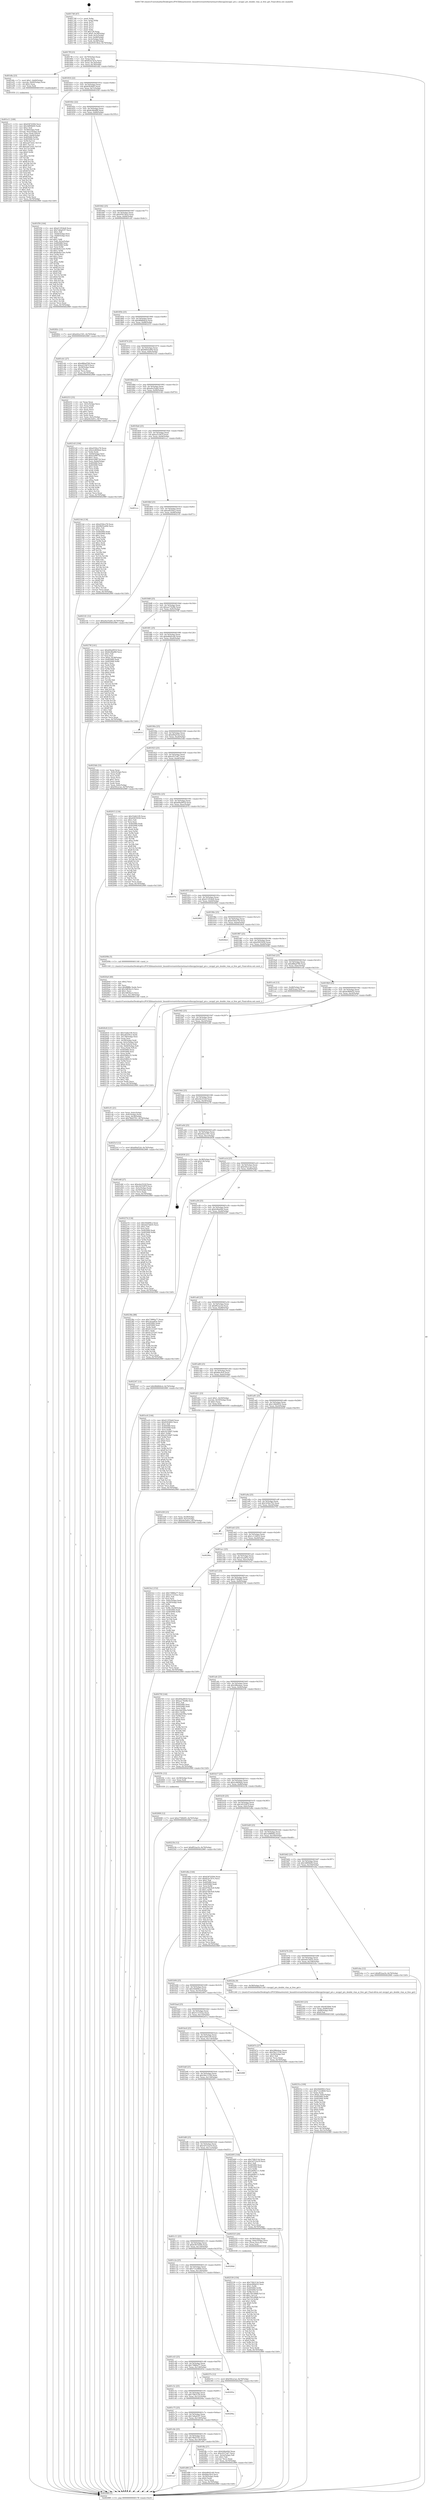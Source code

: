 digraph "0x4017d0" {
  label = "0x4017d0 (/mnt/c/Users/mathe/Desktop/tcc/POCII/binaries/extr_linuxdriversnetethernetmarvellmvpp2mvpp2_prs.c_mvpp2_prs_double_vlan_ai_free_get_Final-ollvm.out::main(0))"
  labelloc = "t"
  node[shape=record]

  Entry [label="",width=0.3,height=0.3,shape=circle,fillcolor=black,style=filled]
  "0x4017ff" [label="{
     0x4017ff [23]\l
     | [instrs]\l
     &nbsp;&nbsp;0x4017ff \<+3\>: mov -0x70(%rbp),%eax\l
     &nbsp;&nbsp;0x401802 \<+2\>: mov %eax,%ecx\l
     &nbsp;&nbsp;0x401804 \<+6\>: sub $0x822e7b7e,%ecx\l
     &nbsp;&nbsp;0x40180a \<+3\>: mov %eax,-0x74(%rbp)\l
     &nbsp;&nbsp;0x40180d \<+3\>: mov %ecx,-0x78(%rbp)\l
     &nbsp;&nbsp;0x401810 \<+6\>: je 0000000000401dfa \<main+0x62a\>\l
  }"]
  "0x401dfa" [label="{
     0x401dfa [23]\l
     | [instrs]\l
     &nbsp;&nbsp;0x401dfa \<+7\>: movl $0x1,-0x60(%rbp)\l
     &nbsp;&nbsp;0x401e01 \<+4\>: movslq -0x60(%rbp),%rax\l
     &nbsp;&nbsp;0x401e05 \<+4\>: shl $0x2,%rax\l
     &nbsp;&nbsp;0x401e09 \<+3\>: mov %rax,%rdi\l
     &nbsp;&nbsp;0x401e0c \<+5\>: call 0000000000401050 \<malloc@plt\>\l
     | [calls]\l
     &nbsp;&nbsp;0x401050 \{1\} (unknown)\l
  }"]
  "0x401816" [label="{
     0x401816 [22]\l
     | [instrs]\l
     &nbsp;&nbsp;0x401816 \<+5\>: jmp 000000000040181b \<main+0x4b\>\l
     &nbsp;&nbsp;0x40181b \<+3\>: mov -0x74(%rbp),%eax\l
     &nbsp;&nbsp;0x40181e \<+5\>: sub $0x83f24f43,%eax\l
     &nbsp;&nbsp;0x401823 \<+3\>: mov %eax,-0x7c(%rbp)\l
     &nbsp;&nbsp;0x401826 \<+6\>: je 0000000000401f56 \<main+0x786\>\l
  }"]
  Exit [label="",width=0.3,height=0.3,shape=circle,fillcolor=black,style=filled,peripheries=2]
  "0x401f56" [label="{
     0x401f56 [164]\l
     | [instrs]\l
     &nbsp;&nbsp;0x401f56 \<+5\>: mov $0xd11954e8,%eax\l
     &nbsp;&nbsp;0x401f5b \<+5\>: mov $0x7a8ad197,%ecx\l
     &nbsp;&nbsp;0x401f60 \<+2\>: mov $0x1,%dl\l
     &nbsp;&nbsp;0x401f62 \<+3\>: mov -0x64(%rbp),%esi\l
     &nbsp;&nbsp;0x401f65 \<+3\>: cmp -0x60(%rbp),%esi\l
     &nbsp;&nbsp;0x401f68 \<+4\>: setl %dil\l
     &nbsp;&nbsp;0x401f6c \<+4\>: and $0x1,%dil\l
     &nbsp;&nbsp;0x401f70 \<+4\>: mov %dil,-0x2a(%rbp)\l
     &nbsp;&nbsp;0x401f74 \<+7\>: mov 0x405060,%esi\l
     &nbsp;&nbsp;0x401f7b \<+8\>: mov 0x405068,%r8d\l
     &nbsp;&nbsp;0x401f83 \<+3\>: mov %esi,%r9d\l
     &nbsp;&nbsp;0x401f86 \<+7\>: sub $0x9e9a12ee,%r9d\l
     &nbsp;&nbsp;0x401f8d \<+4\>: sub $0x1,%r9d\l
     &nbsp;&nbsp;0x401f91 \<+7\>: add $0x9e9a12ee,%r9d\l
     &nbsp;&nbsp;0x401f98 \<+4\>: imul %r9d,%esi\l
     &nbsp;&nbsp;0x401f9c \<+3\>: and $0x1,%esi\l
     &nbsp;&nbsp;0x401f9f \<+3\>: cmp $0x0,%esi\l
     &nbsp;&nbsp;0x401fa2 \<+4\>: sete %dil\l
     &nbsp;&nbsp;0x401fa6 \<+4\>: cmp $0xa,%r8d\l
     &nbsp;&nbsp;0x401faa \<+4\>: setl %r10b\l
     &nbsp;&nbsp;0x401fae \<+3\>: mov %dil,%r11b\l
     &nbsp;&nbsp;0x401fb1 \<+4\>: xor $0xff,%r11b\l
     &nbsp;&nbsp;0x401fb5 \<+3\>: mov %r10b,%bl\l
     &nbsp;&nbsp;0x401fb8 \<+3\>: xor $0xff,%bl\l
     &nbsp;&nbsp;0x401fbb \<+3\>: xor $0x0,%dl\l
     &nbsp;&nbsp;0x401fbe \<+3\>: mov %r11b,%r14b\l
     &nbsp;&nbsp;0x401fc1 \<+4\>: and $0x0,%r14b\l
     &nbsp;&nbsp;0x401fc5 \<+3\>: and %dl,%dil\l
     &nbsp;&nbsp;0x401fc8 \<+3\>: mov %bl,%r15b\l
     &nbsp;&nbsp;0x401fcb \<+4\>: and $0x0,%r15b\l
     &nbsp;&nbsp;0x401fcf \<+3\>: and %dl,%r10b\l
     &nbsp;&nbsp;0x401fd2 \<+3\>: or %dil,%r14b\l
     &nbsp;&nbsp;0x401fd5 \<+3\>: or %r10b,%r15b\l
     &nbsp;&nbsp;0x401fd8 \<+3\>: xor %r15b,%r14b\l
     &nbsp;&nbsp;0x401fdb \<+3\>: or %bl,%r11b\l
     &nbsp;&nbsp;0x401fde \<+4\>: xor $0xff,%r11b\l
     &nbsp;&nbsp;0x401fe2 \<+3\>: or $0x0,%dl\l
     &nbsp;&nbsp;0x401fe5 \<+3\>: and %dl,%r11b\l
     &nbsp;&nbsp;0x401fe8 \<+3\>: or %r11b,%r14b\l
     &nbsp;&nbsp;0x401feb \<+4\>: test $0x1,%r14b\l
     &nbsp;&nbsp;0x401fef \<+3\>: cmovne %ecx,%eax\l
     &nbsp;&nbsp;0x401ff2 \<+3\>: mov %eax,-0x70(%rbp)\l
     &nbsp;&nbsp;0x401ff5 \<+5\>: jmp 0000000000402989 \<main+0x11b9\>\l
  }"]
  "0x40182c" [label="{
     0x40182c [22]\l
     | [instrs]\l
     &nbsp;&nbsp;0x40182c \<+5\>: jmp 0000000000401831 \<main+0x61\>\l
     &nbsp;&nbsp;0x401831 \<+3\>: mov -0x74(%rbp),%eax\l
     &nbsp;&nbsp;0x401834 \<+5\>: sub $0x8c48af68,%eax\l
     &nbsp;&nbsp;0x401839 \<+3\>: mov %eax,-0x80(%rbp)\l
     &nbsp;&nbsp;0x40183c \<+6\>: je 000000000040282c \<main+0x105c\>\l
  }"]
  "0x402608" [label="{
     0x402608 [12]\l
     | [instrs]\l
     &nbsp;&nbsp;0x402608 \<+7\>: movl $0x275f6495,-0x70(%rbp)\l
     &nbsp;&nbsp;0x40260f \<+5\>: jmp 0000000000402989 \<main+0x11b9\>\l
  }"]
  "0x40282c" [label="{
     0x40282c [12]\l
     | [instrs]\l
     &nbsp;&nbsp;0x40282c \<+7\>: movl $0xe62a1501,-0x70(%rbp)\l
     &nbsp;&nbsp;0x402833 \<+5\>: jmp 0000000000402989 \<main+0x11b9\>\l
  }"]
  "0x401842" [label="{
     0x401842 [25]\l
     | [instrs]\l
     &nbsp;&nbsp;0x401842 \<+5\>: jmp 0000000000401847 \<main+0x77\>\l
     &nbsp;&nbsp;0x401847 \<+3\>: mov -0x74(%rbp),%eax\l
     &nbsp;&nbsp;0x40184a \<+5\>: sub $0x959158cd,%eax\l
     &nbsp;&nbsp;0x40184f \<+6\>: mov %eax,-0x84(%rbp)\l
     &nbsp;&nbsp;0x401855 \<+6\>: je 0000000000401cb1 \<main+0x4e1\>\l
  }"]
  "0x402539" [label="{
     0x402539 [150]\l
     | [instrs]\l
     &nbsp;&nbsp;0x402539 \<+5\>: mov $0x75fb313d,%edx\l
     &nbsp;&nbsp;0x40253e \<+5\>: mov $0xdc884d32,%esi\l
     &nbsp;&nbsp;0x402543 \<+3\>: mov $0x1,%r8b\l
     &nbsp;&nbsp;0x402546 \<+8\>: mov 0x405060,%r9d\l
     &nbsp;&nbsp;0x40254e \<+8\>: mov 0x405068,%r10d\l
     &nbsp;&nbsp;0x402556 \<+3\>: mov %r9d,%r11d\l
     &nbsp;&nbsp;0x402559 \<+7\>: add $0x785c99b8,%r11d\l
     &nbsp;&nbsp;0x402560 \<+4\>: sub $0x1,%r11d\l
     &nbsp;&nbsp;0x402564 \<+7\>: sub $0x785c99b8,%r11d\l
     &nbsp;&nbsp;0x40256b \<+4\>: imul %r11d,%r9d\l
     &nbsp;&nbsp;0x40256f \<+4\>: and $0x1,%r9d\l
     &nbsp;&nbsp;0x402573 \<+4\>: cmp $0x0,%r9d\l
     &nbsp;&nbsp;0x402577 \<+3\>: sete %bl\l
     &nbsp;&nbsp;0x40257a \<+4\>: cmp $0xa,%r10d\l
     &nbsp;&nbsp;0x40257e \<+4\>: setl %r14b\l
     &nbsp;&nbsp;0x402582 \<+3\>: mov %bl,%r15b\l
     &nbsp;&nbsp;0x402585 \<+4\>: xor $0xff,%r15b\l
     &nbsp;&nbsp;0x402589 \<+3\>: mov %r14b,%r12b\l
     &nbsp;&nbsp;0x40258c \<+4\>: xor $0xff,%r12b\l
     &nbsp;&nbsp;0x402590 \<+4\>: xor $0x0,%r8b\l
     &nbsp;&nbsp;0x402594 \<+3\>: mov %r15b,%r13b\l
     &nbsp;&nbsp;0x402597 \<+4\>: and $0x0,%r13b\l
     &nbsp;&nbsp;0x40259b \<+3\>: and %r8b,%bl\l
     &nbsp;&nbsp;0x40259e \<+3\>: mov %r12b,%al\l
     &nbsp;&nbsp;0x4025a1 \<+2\>: and $0x0,%al\l
     &nbsp;&nbsp;0x4025a3 \<+3\>: and %r8b,%r14b\l
     &nbsp;&nbsp;0x4025a6 \<+3\>: or %bl,%r13b\l
     &nbsp;&nbsp;0x4025a9 \<+3\>: or %r14b,%al\l
     &nbsp;&nbsp;0x4025ac \<+3\>: xor %al,%r13b\l
     &nbsp;&nbsp;0x4025af \<+3\>: or %r12b,%r15b\l
     &nbsp;&nbsp;0x4025b2 \<+4\>: xor $0xff,%r15b\l
     &nbsp;&nbsp;0x4025b6 \<+4\>: or $0x0,%r8b\l
     &nbsp;&nbsp;0x4025ba \<+3\>: and %r8b,%r15b\l
     &nbsp;&nbsp;0x4025bd \<+3\>: or %r15b,%r13b\l
     &nbsp;&nbsp;0x4025c0 \<+4\>: test $0x1,%r13b\l
     &nbsp;&nbsp;0x4025c4 \<+3\>: cmovne %esi,%edx\l
     &nbsp;&nbsp;0x4025c7 \<+3\>: mov %edx,-0x70(%rbp)\l
     &nbsp;&nbsp;0x4025ca \<+5\>: jmp 0000000000402989 \<main+0x11b9\>\l
  }"]
  "0x401cb1" [label="{
     0x401cb1 [27]\l
     | [instrs]\l
     &nbsp;&nbsp;0x401cb1 \<+5\>: mov $0xd88ad769,%eax\l
     &nbsp;&nbsp;0x401cb6 \<+5\>: mov $0xa2534f7f,%ecx\l
     &nbsp;&nbsp;0x401cbb \<+3\>: mov -0x34(%rbp),%edx\l
     &nbsp;&nbsp;0x401cbe \<+3\>: cmp $0x2,%edx\l
     &nbsp;&nbsp;0x401cc1 \<+3\>: cmovne %ecx,%eax\l
     &nbsp;&nbsp;0x401cc4 \<+3\>: mov %eax,-0x70(%rbp)\l
     &nbsp;&nbsp;0x401cc7 \<+5\>: jmp 0000000000402989 \<main+0x11b9\>\l
  }"]
  "0x40185b" [label="{
     0x40185b [25]\l
     | [instrs]\l
     &nbsp;&nbsp;0x40185b \<+5\>: jmp 0000000000401860 \<main+0x90\>\l
     &nbsp;&nbsp;0x401860 \<+3\>: mov -0x74(%rbp),%eax\l
     &nbsp;&nbsp;0x401863 \<+5\>: sub $0x98d844cd,%eax\l
     &nbsp;&nbsp;0x401868 \<+6\>: mov %eax,-0x88(%rbp)\l
     &nbsp;&nbsp;0x40186e \<+6\>: je 0000000000402253 \<main+0xa83\>\l
  }"]
  "0x402989" [label="{
     0x402989 [5]\l
     | [instrs]\l
     &nbsp;&nbsp;0x402989 \<+5\>: jmp 00000000004017ff \<main+0x2f\>\l
  }"]
  "0x4017d0" [label="{
     0x4017d0 [47]\l
     | [instrs]\l
     &nbsp;&nbsp;0x4017d0 \<+1\>: push %rbp\l
     &nbsp;&nbsp;0x4017d1 \<+3\>: mov %rsp,%rbp\l
     &nbsp;&nbsp;0x4017d4 \<+2\>: push %r15\l
     &nbsp;&nbsp;0x4017d6 \<+2\>: push %r14\l
     &nbsp;&nbsp;0x4017d8 \<+2\>: push %r13\l
     &nbsp;&nbsp;0x4017da \<+2\>: push %r12\l
     &nbsp;&nbsp;0x4017dc \<+1\>: push %rbx\l
     &nbsp;&nbsp;0x4017dd \<+7\>: sub $0x128,%rsp\l
     &nbsp;&nbsp;0x4017e4 \<+7\>: movl $0x0,-0x38(%rbp)\l
     &nbsp;&nbsp;0x4017eb \<+3\>: mov %edi,-0x3c(%rbp)\l
     &nbsp;&nbsp;0x4017ee \<+4\>: mov %rsi,-0x48(%rbp)\l
     &nbsp;&nbsp;0x4017f2 \<+3\>: mov -0x3c(%rbp),%edi\l
     &nbsp;&nbsp;0x4017f5 \<+3\>: mov %edi,-0x34(%rbp)\l
     &nbsp;&nbsp;0x4017f8 \<+7\>: movl $0x959158cd,-0x70(%rbp)\l
  }"]
  "0x40231a" [label="{
     0x40231a [100]\l
     | [instrs]\l
     &nbsp;&nbsp;0x40231a \<+5\>: mov $0x50d49fc2,%esi\l
     &nbsp;&nbsp;0x40231f \<+5\>: mov $0x712cd844,%ecx\l
     &nbsp;&nbsp;0x402324 \<+2\>: xor %edx,%edx\l
     &nbsp;&nbsp;0x402326 \<+7\>: movl $0x0,-0x6c(%rbp)\l
     &nbsp;&nbsp;0x40232d \<+8\>: mov 0x405060,%r8d\l
     &nbsp;&nbsp;0x402335 \<+8\>: mov 0x405068,%r9d\l
     &nbsp;&nbsp;0x40233d \<+3\>: sub $0x1,%edx\l
     &nbsp;&nbsp;0x402340 \<+3\>: mov %r8d,%r10d\l
     &nbsp;&nbsp;0x402343 \<+3\>: add %edx,%r10d\l
     &nbsp;&nbsp;0x402346 \<+4\>: imul %r10d,%r8d\l
     &nbsp;&nbsp;0x40234a \<+4\>: and $0x1,%r8d\l
     &nbsp;&nbsp;0x40234e \<+4\>: cmp $0x0,%r8d\l
     &nbsp;&nbsp;0x402352 \<+4\>: sete %r11b\l
     &nbsp;&nbsp;0x402356 \<+4\>: cmp $0xa,%r9d\l
     &nbsp;&nbsp;0x40235a \<+3\>: setl %bl\l
     &nbsp;&nbsp;0x40235d \<+3\>: mov %r11b,%r14b\l
     &nbsp;&nbsp;0x402360 \<+3\>: and %bl,%r14b\l
     &nbsp;&nbsp;0x402363 \<+3\>: xor %bl,%r11b\l
     &nbsp;&nbsp;0x402366 \<+3\>: or %r11b,%r14b\l
     &nbsp;&nbsp;0x402369 \<+4\>: test $0x1,%r14b\l
     &nbsp;&nbsp;0x40236d \<+3\>: cmovne %ecx,%esi\l
     &nbsp;&nbsp;0x402370 \<+3\>: mov %esi,-0x70(%rbp)\l
     &nbsp;&nbsp;0x402373 \<+6\>: mov %eax,-0x13c(%rbp)\l
     &nbsp;&nbsp;0x402379 \<+5\>: jmp 0000000000402989 \<main+0x11b9\>\l
  }"]
  "0x402253" [label="{
     0x402253 [33]\l
     | [instrs]\l
     &nbsp;&nbsp;0x402253 \<+2\>: xor %eax,%eax\l
     &nbsp;&nbsp;0x402255 \<+3\>: mov -0x5c(%rbp),%ecx\l
     &nbsp;&nbsp;0x402258 \<+2\>: mov %eax,%edx\l
     &nbsp;&nbsp;0x40225a \<+2\>: sub %ecx,%edx\l
     &nbsp;&nbsp;0x40225c \<+2\>: mov %eax,%ecx\l
     &nbsp;&nbsp;0x40225e \<+3\>: sub $0x1,%ecx\l
     &nbsp;&nbsp;0x402261 \<+2\>: add %ecx,%edx\l
     &nbsp;&nbsp;0x402263 \<+2\>: sub %edx,%eax\l
     &nbsp;&nbsp;0x402265 \<+3\>: mov %eax,-0x5c(%rbp)\l
     &nbsp;&nbsp;0x402268 \<+7\>: movl $0xe0e3e61c,-0x70(%rbp)\l
     &nbsp;&nbsp;0x40226f \<+5\>: jmp 0000000000402989 \<main+0x11b9\>\l
  }"]
  "0x401874" [label="{
     0x401874 [25]\l
     | [instrs]\l
     &nbsp;&nbsp;0x401874 \<+5\>: jmp 0000000000401879 \<main+0xa9\>\l
     &nbsp;&nbsp;0x401879 \<+3\>: mov -0x74(%rbp),%eax\l
     &nbsp;&nbsp;0x40187c \<+5\>: sub $0x9b05ed94,%eax\l
     &nbsp;&nbsp;0x401881 \<+6\>: mov %eax,-0x8c(%rbp)\l
     &nbsp;&nbsp;0x401887 \<+6\>: je 00000000004021d3 \<main+0xa03\>\l
  }"]
  "0x402303" [label="{
     0x402303 [23]\l
     | [instrs]\l
     &nbsp;&nbsp;0x402303 \<+10\>: movabs $0x4030b6,%rdi\l
     &nbsp;&nbsp;0x40230d \<+3\>: mov %eax,-0x68(%rbp)\l
     &nbsp;&nbsp;0x402310 \<+3\>: mov -0x68(%rbp),%esi\l
     &nbsp;&nbsp;0x402313 \<+2\>: mov $0x0,%al\l
     &nbsp;&nbsp;0x402315 \<+5\>: call 0000000000401040 \<printf@plt\>\l
     | [calls]\l
     &nbsp;&nbsp;0x401040 \{1\} (unknown)\l
  }"]
  "0x4021d3" [label="{
     0x4021d3 [104]\l
     | [instrs]\l
     &nbsp;&nbsp;0x4021d3 \<+5\>: mov $0xd356ce78,%eax\l
     &nbsp;&nbsp;0x4021d8 \<+5\>: mov $0x2cd606eb,%ecx\l
     &nbsp;&nbsp;0x4021dd \<+2\>: xor %edx,%edx\l
     &nbsp;&nbsp;0x4021df \<+3\>: mov -0x64(%rbp),%esi\l
     &nbsp;&nbsp;0x4021e2 \<+6\>: sub $0xb3288734,%esi\l
     &nbsp;&nbsp;0x4021e8 \<+3\>: add $0x1,%esi\l
     &nbsp;&nbsp;0x4021eb \<+6\>: add $0xb3288734,%esi\l
     &nbsp;&nbsp;0x4021f1 \<+3\>: mov %esi,-0x64(%rbp)\l
     &nbsp;&nbsp;0x4021f4 \<+7\>: mov 0x405060,%esi\l
     &nbsp;&nbsp;0x4021fb \<+7\>: mov 0x405068,%edi\l
     &nbsp;&nbsp;0x402202 \<+3\>: sub $0x1,%edx\l
     &nbsp;&nbsp;0x402205 \<+3\>: mov %esi,%r8d\l
     &nbsp;&nbsp;0x402208 \<+3\>: add %edx,%r8d\l
     &nbsp;&nbsp;0x40220b \<+4\>: imul %r8d,%esi\l
     &nbsp;&nbsp;0x40220f \<+3\>: and $0x1,%esi\l
     &nbsp;&nbsp;0x402212 \<+3\>: cmp $0x0,%esi\l
     &nbsp;&nbsp;0x402215 \<+4\>: sete %r9b\l
     &nbsp;&nbsp;0x402219 \<+3\>: cmp $0xa,%edi\l
     &nbsp;&nbsp;0x40221c \<+4\>: setl %r10b\l
     &nbsp;&nbsp;0x402220 \<+3\>: mov %r9b,%r11b\l
     &nbsp;&nbsp;0x402223 \<+3\>: and %r10b,%r11b\l
     &nbsp;&nbsp;0x402226 \<+3\>: xor %r10b,%r9b\l
     &nbsp;&nbsp;0x402229 \<+3\>: or %r9b,%r11b\l
     &nbsp;&nbsp;0x40222c \<+4\>: test $0x1,%r11b\l
     &nbsp;&nbsp;0x402230 \<+3\>: cmovne %ecx,%eax\l
     &nbsp;&nbsp;0x402233 \<+3\>: mov %eax,-0x70(%rbp)\l
     &nbsp;&nbsp;0x402236 \<+5\>: jmp 0000000000402989 \<main+0x11b9\>\l
  }"]
  "0x40188d" [label="{
     0x40188d [25]\l
     | [instrs]\l
     &nbsp;&nbsp;0x40188d \<+5\>: jmp 0000000000401892 \<main+0xc2\>\l
     &nbsp;&nbsp;0x401892 \<+3\>: mov -0x74(%rbp),%eax\l
     &nbsp;&nbsp;0x401895 \<+5\>: sub $0xa0a35ab0,%eax\l
     &nbsp;&nbsp;0x40189a \<+6\>: mov %eax,-0x90(%rbp)\l
     &nbsp;&nbsp;0x4018a0 \<+6\>: je 000000000040214d \<main+0x97d\>\l
  }"]
  "0x4020c8" [label="{
     0x4020c8 [121]\l
     | [instrs]\l
     &nbsp;&nbsp;0x4020c8 \<+5\>: mov $0x55d421f9,%ecx\l
     &nbsp;&nbsp;0x4020cd \<+5\>: mov $0xa4f359c2,%edx\l
     &nbsp;&nbsp;0x4020d2 \<+6\>: mov -0x138(%rbp),%esi\l
     &nbsp;&nbsp;0x4020d8 \<+3\>: imul %eax,%esi\l
     &nbsp;&nbsp;0x4020db \<+4\>: mov -0x58(%rbp),%rdi\l
     &nbsp;&nbsp;0x4020df \<+4\>: movslq -0x5c(%rbp),%r8\l
     &nbsp;&nbsp;0x4020e3 \<+4\>: mov (%rdi,%r8,8),%rdi\l
     &nbsp;&nbsp;0x4020e7 \<+4\>: movslq -0x64(%rbp),%r8\l
     &nbsp;&nbsp;0x4020eb \<+4\>: mov %esi,(%rdi,%r8,4)\l
     &nbsp;&nbsp;0x4020ef \<+7\>: mov 0x405060,%eax\l
     &nbsp;&nbsp;0x4020f6 \<+7\>: mov 0x405068,%esi\l
     &nbsp;&nbsp;0x4020fd \<+3\>: mov %eax,%r9d\l
     &nbsp;&nbsp;0x402100 \<+7\>: sub $0x43f60c25,%r9d\l
     &nbsp;&nbsp;0x402107 \<+4\>: sub $0x1,%r9d\l
     &nbsp;&nbsp;0x40210b \<+7\>: add $0x43f60c25,%r9d\l
     &nbsp;&nbsp;0x402112 \<+4\>: imul %r9d,%eax\l
     &nbsp;&nbsp;0x402116 \<+3\>: and $0x1,%eax\l
     &nbsp;&nbsp;0x402119 \<+3\>: cmp $0x0,%eax\l
     &nbsp;&nbsp;0x40211c \<+4\>: sete %r10b\l
     &nbsp;&nbsp;0x402120 \<+3\>: cmp $0xa,%esi\l
     &nbsp;&nbsp;0x402123 \<+4\>: setl %r11b\l
     &nbsp;&nbsp;0x402127 \<+3\>: mov %r10b,%bl\l
     &nbsp;&nbsp;0x40212a \<+3\>: and %r11b,%bl\l
     &nbsp;&nbsp;0x40212d \<+3\>: xor %r11b,%r10b\l
     &nbsp;&nbsp;0x402130 \<+3\>: or %r10b,%bl\l
     &nbsp;&nbsp;0x402133 \<+3\>: test $0x1,%bl\l
     &nbsp;&nbsp;0x402136 \<+3\>: cmovne %edx,%ecx\l
     &nbsp;&nbsp;0x402139 \<+3\>: mov %ecx,-0x70(%rbp)\l
     &nbsp;&nbsp;0x40213c \<+5\>: jmp 0000000000402989 \<main+0x11b9\>\l
  }"]
  "0x40214d" [label="{
     0x40214d [134]\l
     | [instrs]\l
     &nbsp;&nbsp;0x40214d \<+5\>: mov $0xd356ce78,%eax\l
     &nbsp;&nbsp;0x402152 \<+5\>: mov $0x9b05ed94,%ecx\l
     &nbsp;&nbsp;0x402157 \<+2\>: mov $0x1,%dl\l
     &nbsp;&nbsp;0x402159 \<+2\>: xor %esi,%esi\l
     &nbsp;&nbsp;0x40215b \<+7\>: mov 0x405060,%edi\l
     &nbsp;&nbsp;0x402162 \<+8\>: mov 0x405068,%r8d\l
     &nbsp;&nbsp;0x40216a \<+3\>: sub $0x1,%esi\l
     &nbsp;&nbsp;0x40216d \<+3\>: mov %edi,%r9d\l
     &nbsp;&nbsp;0x402170 \<+3\>: add %esi,%r9d\l
     &nbsp;&nbsp;0x402173 \<+4\>: imul %r9d,%edi\l
     &nbsp;&nbsp;0x402177 \<+3\>: and $0x1,%edi\l
     &nbsp;&nbsp;0x40217a \<+3\>: cmp $0x0,%edi\l
     &nbsp;&nbsp;0x40217d \<+4\>: sete %r10b\l
     &nbsp;&nbsp;0x402181 \<+4\>: cmp $0xa,%r8d\l
     &nbsp;&nbsp;0x402185 \<+4\>: setl %r11b\l
     &nbsp;&nbsp;0x402189 \<+3\>: mov %r10b,%bl\l
     &nbsp;&nbsp;0x40218c \<+3\>: xor $0xff,%bl\l
     &nbsp;&nbsp;0x40218f \<+3\>: mov %r11b,%r14b\l
     &nbsp;&nbsp;0x402192 \<+4\>: xor $0xff,%r14b\l
     &nbsp;&nbsp;0x402196 \<+3\>: xor $0x0,%dl\l
     &nbsp;&nbsp;0x402199 \<+3\>: mov %bl,%r15b\l
     &nbsp;&nbsp;0x40219c \<+4\>: and $0x0,%r15b\l
     &nbsp;&nbsp;0x4021a0 \<+3\>: and %dl,%r10b\l
     &nbsp;&nbsp;0x4021a3 \<+3\>: mov %r14b,%r12b\l
     &nbsp;&nbsp;0x4021a6 \<+4\>: and $0x0,%r12b\l
     &nbsp;&nbsp;0x4021aa \<+3\>: and %dl,%r11b\l
     &nbsp;&nbsp;0x4021ad \<+3\>: or %r10b,%r15b\l
     &nbsp;&nbsp;0x4021b0 \<+3\>: or %r11b,%r12b\l
     &nbsp;&nbsp;0x4021b3 \<+3\>: xor %r12b,%r15b\l
     &nbsp;&nbsp;0x4021b6 \<+3\>: or %r14b,%bl\l
     &nbsp;&nbsp;0x4021b9 \<+3\>: xor $0xff,%bl\l
     &nbsp;&nbsp;0x4021bc \<+3\>: or $0x0,%dl\l
     &nbsp;&nbsp;0x4021bf \<+2\>: and %dl,%bl\l
     &nbsp;&nbsp;0x4021c1 \<+3\>: or %bl,%r15b\l
     &nbsp;&nbsp;0x4021c4 \<+4\>: test $0x1,%r15b\l
     &nbsp;&nbsp;0x4021c8 \<+3\>: cmovne %ecx,%eax\l
     &nbsp;&nbsp;0x4021cb \<+3\>: mov %eax,-0x70(%rbp)\l
     &nbsp;&nbsp;0x4021ce \<+5\>: jmp 0000000000402989 \<main+0x11b9\>\l
  }"]
  "0x4018a6" [label="{
     0x4018a6 [25]\l
     | [instrs]\l
     &nbsp;&nbsp;0x4018a6 \<+5\>: jmp 00000000004018ab \<main+0xdb\>\l
     &nbsp;&nbsp;0x4018ab \<+3\>: mov -0x74(%rbp),%eax\l
     &nbsp;&nbsp;0x4018ae \<+5\>: sub $0xa2534f7f,%eax\l
     &nbsp;&nbsp;0x4018b3 \<+6\>: mov %eax,-0x94(%rbp)\l
     &nbsp;&nbsp;0x4018b9 \<+6\>: je 0000000000401ccc \<main+0x4fc\>\l
  }"]
  "0x4020a0" [label="{
     0x4020a0 [40]\l
     | [instrs]\l
     &nbsp;&nbsp;0x4020a0 \<+5\>: mov $0x2,%ecx\l
     &nbsp;&nbsp;0x4020a5 \<+1\>: cltd\l
     &nbsp;&nbsp;0x4020a6 \<+2\>: idiv %ecx\l
     &nbsp;&nbsp;0x4020a8 \<+6\>: imul $0xfffffffe,%edx,%ecx\l
     &nbsp;&nbsp;0x4020ae \<+6\>: add $0x3d83bcc5,%ecx\l
     &nbsp;&nbsp;0x4020b4 \<+3\>: add $0x1,%ecx\l
     &nbsp;&nbsp;0x4020b7 \<+6\>: sub $0x3d83bcc5,%ecx\l
     &nbsp;&nbsp;0x4020bd \<+6\>: mov %ecx,-0x138(%rbp)\l
     &nbsp;&nbsp;0x4020c3 \<+5\>: call 0000000000401160 \<next_i\>\l
     | [calls]\l
     &nbsp;&nbsp;0x401160 \{1\} (/mnt/c/Users/mathe/Desktop/tcc/POCII/binaries/extr_linuxdriversnetethernetmarvellmvpp2mvpp2_prs.c_mvpp2_prs_double_vlan_ai_free_get_Final-ollvm.out::next_i)\l
  }"]
  "0x401ccc" [label="{
     0x401ccc\l
  }", style=dashed]
  "0x4018bf" [label="{
     0x4018bf [25]\l
     | [instrs]\l
     &nbsp;&nbsp;0x4018bf \<+5\>: jmp 00000000004018c4 \<main+0xf4\>\l
     &nbsp;&nbsp;0x4018c4 \<+3\>: mov -0x74(%rbp),%eax\l
     &nbsp;&nbsp;0x4018c7 \<+5\>: sub $0xa4f359c2,%eax\l
     &nbsp;&nbsp;0x4018cc \<+6\>: mov %eax,-0x98(%rbp)\l
     &nbsp;&nbsp;0x4018d2 \<+6\>: je 0000000000402141 \<main+0x971\>\l
  }"]
  "0x401e11" [label="{
     0x401e11 [169]\l
     | [instrs]\l
     &nbsp;&nbsp;0x401e11 \<+5\>: mov $0x6367d304,%ecx\l
     &nbsp;&nbsp;0x401e16 \<+5\>: mov $0x3df00b00,%edx\l
     &nbsp;&nbsp;0x401e1b \<+3\>: mov $0x1,%sil\l
     &nbsp;&nbsp;0x401e1e \<+4\>: mov -0x58(%rbp),%rdi\l
     &nbsp;&nbsp;0x401e22 \<+4\>: movslq -0x5c(%rbp),%r8\l
     &nbsp;&nbsp;0x401e26 \<+4\>: mov %rax,(%rdi,%r8,8)\l
     &nbsp;&nbsp;0x401e2a \<+7\>: movl $0x0,-0x64(%rbp)\l
     &nbsp;&nbsp;0x401e31 \<+8\>: mov 0x405060,%r9d\l
     &nbsp;&nbsp;0x401e39 \<+8\>: mov 0x405068,%r10d\l
     &nbsp;&nbsp;0x401e41 \<+3\>: mov %r9d,%r11d\l
     &nbsp;&nbsp;0x401e44 \<+7\>: sub $0xead73cb1,%r11d\l
     &nbsp;&nbsp;0x401e4b \<+4\>: sub $0x1,%r11d\l
     &nbsp;&nbsp;0x401e4f \<+7\>: add $0xead73cb1,%r11d\l
     &nbsp;&nbsp;0x401e56 \<+4\>: imul %r11d,%r9d\l
     &nbsp;&nbsp;0x401e5a \<+4\>: and $0x1,%r9d\l
     &nbsp;&nbsp;0x401e5e \<+4\>: cmp $0x0,%r9d\l
     &nbsp;&nbsp;0x401e62 \<+3\>: sete %bl\l
     &nbsp;&nbsp;0x401e65 \<+4\>: cmp $0xa,%r10d\l
     &nbsp;&nbsp;0x401e69 \<+4\>: setl %r14b\l
     &nbsp;&nbsp;0x401e6d \<+3\>: mov %bl,%r15b\l
     &nbsp;&nbsp;0x401e70 \<+4\>: xor $0xff,%r15b\l
     &nbsp;&nbsp;0x401e74 \<+3\>: mov %r14b,%r12b\l
     &nbsp;&nbsp;0x401e77 \<+4\>: xor $0xff,%r12b\l
     &nbsp;&nbsp;0x401e7b \<+4\>: xor $0x1,%sil\l
     &nbsp;&nbsp;0x401e7f \<+3\>: mov %r15b,%r13b\l
     &nbsp;&nbsp;0x401e82 \<+4\>: and $0xff,%r13b\l
     &nbsp;&nbsp;0x401e86 \<+3\>: and %sil,%bl\l
     &nbsp;&nbsp;0x401e89 \<+3\>: mov %r12b,%al\l
     &nbsp;&nbsp;0x401e8c \<+2\>: and $0xff,%al\l
     &nbsp;&nbsp;0x401e8e \<+3\>: and %sil,%r14b\l
     &nbsp;&nbsp;0x401e91 \<+3\>: or %bl,%r13b\l
     &nbsp;&nbsp;0x401e94 \<+3\>: or %r14b,%al\l
     &nbsp;&nbsp;0x401e97 \<+3\>: xor %al,%r13b\l
     &nbsp;&nbsp;0x401e9a \<+3\>: or %r12b,%r15b\l
     &nbsp;&nbsp;0x401e9d \<+4\>: xor $0xff,%r15b\l
     &nbsp;&nbsp;0x401ea1 \<+4\>: or $0x1,%sil\l
     &nbsp;&nbsp;0x401ea5 \<+3\>: and %sil,%r15b\l
     &nbsp;&nbsp;0x401ea8 \<+3\>: or %r15b,%r13b\l
     &nbsp;&nbsp;0x401eab \<+4\>: test $0x1,%r13b\l
     &nbsp;&nbsp;0x401eaf \<+3\>: cmovne %edx,%ecx\l
     &nbsp;&nbsp;0x401eb2 \<+3\>: mov %ecx,-0x70(%rbp)\l
     &nbsp;&nbsp;0x401eb5 \<+5\>: jmp 0000000000402989 \<main+0x11b9\>\l
  }"]
  "0x402141" [label="{
     0x402141 [12]\l
     | [instrs]\l
     &nbsp;&nbsp;0x402141 \<+7\>: movl $0xa0a35ab0,-0x70(%rbp)\l
     &nbsp;&nbsp;0x402148 \<+5\>: jmp 0000000000402989 \<main+0x11b9\>\l
  }"]
  "0x4018d8" [label="{
     0x4018d8 [25]\l
     | [instrs]\l
     &nbsp;&nbsp;0x4018d8 \<+5\>: jmp 00000000004018dd \<main+0x10d\>\l
     &nbsp;&nbsp;0x4018dd \<+3\>: mov -0x74(%rbp),%eax\l
     &nbsp;&nbsp;0x4018e0 \<+5\>: sub $0xaa17628b,%eax\l
     &nbsp;&nbsp;0x4018e5 \<+6\>: mov %eax,-0x9c(%rbp)\l
     &nbsp;&nbsp;0x4018eb \<+6\>: je 000000000040279f \<main+0xfcf\>\l
  }"]
  "0x401d38" [label="{
     0x401d38 [23]\l
     | [instrs]\l
     &nbsp;&nbsp;0x401d38 \<+4\>: mov %rax,-0x58(%rbp)\l
     &nbsp;&nbsp;0x401d3c \<+7\>: movl $0x0,-0x5c(%rbp)\l
     &nbsp;&nbsp;0x401d43 \<+7\>: movl $0xe0e3e61c,-0x70(%rbp)\l
     &nbsp;&nbsp;0x401d4a \<+5\>: jmp 0000000000402989 \<main+0x11b9\>\l
  }"]
  "0x40279f" [label="{
     0x40279f [141]\l
     | [instrs]\l
     &nbsp;&nbsp;0x40279f \<+5\>: mov $0xd04a9918,%eax\l
     &nbsp;&nbsp;0x4027a4 \<+5\>: mov $0x8c48af68,%ecx\l
     &nbsp;&nbsp;0x4027a9 \<+2\>: mov $0x1,%dl\l
     &nbsp;&nbsp;0x4027ab \<+2\>: xor %esi,%esi\l
     &nbsp;&nbsp;0x4027ad \<+7\>: movl $0x0,-0x38(%rbp)\l
     &nbsp;&nbsp;0x4027b4 \<+7\>: mov 0x405060,%edi\l
     &nbsp;&nbsp;0x4027bb \<+8\>: mov 0x405068,%r8d\l
     &nbsp;&nbsp;0x4027c3 \<+3\>: sub $0x1,%esi\l
     &nbsp;&nbsp;0x4027c6 \<+3\>: mov %edi,%r9d\l
     &nbsp;&nbsp;0x4027c9 \<+3\>: add %esi,%r9d\l
     &nbsp;&nbsp;0x4027cc \<+4\>: imul %r9d,%edi\l
     &nbsp;&nbsp;0x4027d0 \<+3\>: and $0x1,%edi\l
     &nbsp;&nbsp;0x4027d3 \<+3\>: cmp $0x0,%edi\l
     &nbsp;&nbsp;0x4027d6 \<+4\>: sete %r10b\l
     &nbsp;&nbsp;0x4027da \<+4\>: cmp $0xa,%r8d\l
     &nbsp;&nbsp;0x4027de \<+4\>: setl %r11b\l
     &nbsp;&nbsp;0x4027e2 \<+3\>: mov %r10b,%bl\l
     &nbsp;&nbsp;0x4027e5 \<+3\>: xor $0xff,%bl\l
     &nbsp;&nbsp;0x4027e8 \<+3\>: mov %r11b,%r14b\l
     &nbsp;&nbsp;0x4027eb \<+4\>: xor $0xff,%r14b\l
     &nbsp;&nbsp;0x4027ef \<+3\>: xor $0x1,%dl\l
     &nbsp;&nbsp;0x4027f2 \<+3\>: mov %bl,%r15b\l
     &nbsp;&nbsp;0x4027f5 \<+4\>: and $0xff,%r15b\l
     &nbsp;&nbsp;0x4027f9 \<+3\>: and %dl,%r10b\l
     &nbsp;&nbsp;0x4027fc \<+3\>: mov %r14b,%r12b\l
     &nbsp;&nbsp;0x4027ff \<+4\>: and $0xff,%r12b\l
     &nbsp;&nbsp;0x402803 \<+3\>: and %dl,%r11b\l
     &nbsp;&nbsp;0x402806 \<+3\>: or %r10b,%r15b\l
     &nbsp;&nbsp;0x402809 \<+3\>: or %r11b,%r12b\l
     &nbsp;&nbsp;0x40280c \<+3\>: xor %r12b,%r15b\l
     &nbsp;&nbsp;0x40280f \<+3\>: or %r14b,%bl\l
     &nbsp;&nbsp;0x402812 \<+3\>: xor $0xff,%bl\l
     &nbsp;&nbsp;0x402815 \<+3\>: or $0x1,%dl\l
     &nbsp;&nbsp;0x402818 \<+2\>: and %dl,%bl\l
     &nbsp;&nbsp;0x40281a \<+3\>: or %bl,%r15b\l
     &nbsp;&nbsp;0x40281d \<+4\>: test $0x1,%r15b\l
     &nbsp;&nbsp;0x402821 \<+3\>: cmovne %ecx,%eax\l
     &nbsp;&nbsp;0x402824 \<+3\>: mov %eax,-0x70(%rbp)\l
     &nbsp;&nbsp;0x402827 \<+5\>: jmp 0000000000402989 \<main+0x11b9\>\l
  }"]
  "0x4018f1" [label="{
     0x4018f1 [25]\l
     | [instrs]\l
     &nbsp;&nbsp;0x4018f1 \<+5\>: jmp 00000000004018f6 \<main+0x126\>\l
     &nbsp;&nbsp;0x4018f6 \<+3\>: mov -0x74(%rbp),%eax\l
     &nbsp;&nbsp;0x4018f9 \<+5\>: sub $0xb46d2cd0,%eax\l
     &nbsp;&nbsp;0x4018fe \<+6\>: mov %eax,-0xa0(%rbp)\l
     &nbsp;&nbsp;0x401904 \<+6\>: je 0000000000402614 \<main+0xe44\>\l
  }"]
  "0x401ca7" [label="{
     0x401ca7\l
  }", style=dashed]
  "0x402614" [label="{
     0x402614\l
  }", style=dashed]
  "0x40190a" [label="{
     0x40190a [25]\l
     | [instrs]\l
     &nbsp;&nbsp;0x40190a \<+5\>: jmp 000000000040190f \<main+0x13f\>\l
     &nbsp;&nbsp;0x40190f \<+3\>: mov -0x74(%rbp),%eax\l
     &nbsp;&nbsp;0x401912 \<+5\>: sub $0xbf9af52d,%eax\l
     &nbsp;&nbsp;0x401917 \<+6\>: mov %eax,-0xa4(%rbp)\l
     &nbsp;&nbsp;0x40191d \<+6\>: je 00000000004025db \<main+0xe0b\>\l
  }"]
  "0x401d06" [label="{
     0x401d06 [27]\l
     | [instrs]\l
     &nbsp;&nbsp;0x401d06 \<+5\>: mov $0xb46d2cd0,%eax\l
     &nbsp;&nbsp;0x401d0b \<+5\>: mov $0x8dec9c4,%ecx\l
     &nbsp;&nbsp;0x401d10 \<+3\>: mov -0x30(%rbp),%edx\l
     &nbsp;&nbsp;0x401d13 \<+3\>: cmp $0x0,%edx\l
     &nbsp;&nbsp;0x401d16 \<+3\>: cmove %ecx,%eax\l
     &nbsp;&nbsp;0x401d19 \<+3\>: mov %eax,-0x70(%rbp)\l
     &nbsp;&nbsp;0x401d1c \<+5\>: jmp 0000000000402989 \<main+0x11b9\>\l
  }"]
  "0x4025db" [label="{
     0x4025db [33]\l
     | [instrs]\l
     &nbsp;&nbsp;0x4025db \<+2\>: xor %eax,%eax\l
     &nbsp;&nbsp;0x4025dd \<+3\>: mov -0x6c(%rbp),%ecx\l
     &nbsp;&nbsp;0x4025e0 \<+2\>: mov %eax,%edx\l
     &nbsp;&nbsp;0x4025e2 \<+2\>: sub %ecx,%edx\l
     &nbsp;&nbsp;0x4025e4 \<+2\>: mov %eax,%ecx\l
     &nbsp;&nbsp;0x4025e6 \<+3\>: sub $0x1,%ecx\l
     &nbsp;&nbsp;0x4025e9 \<+2\>: add %ecx,%edx\l
     &nbsp;&nbsp;0x4025eb \<+2\>: sub %edx,%eax\l
     &nbsp;&nbsp;0x4025ed \<+3\>: mov %eax,-0x6c(%rbp)\l
     &nbsp;&nbsp;0x4025f0 \<+7\>: movl $0xf30ca1ae,-0x70(%rbp)\l
     &nbsp;&nbsp;0x4025f7 \<+5\>: jmp 0000000000402989 \<main+0x11b9\>\l
  }"]
  "0x401923" [label="{
     0x401923 [25]\l
     | [instrs]\l
     &nbsp;&nbsp;0x401923 \<+5\>: jmp 0000000000401928 \<main+0x158\>\l
     &nbsp;&nbsp;0x401928 \<+3\>: mov -0x74(%rbp),%eax\l
     &nbsp;&nbsp;0x40192b \<+5\>: sub $0xcf257a67,%eax\l
     &nbsp;&nbsp;0x401930 \<+6\>: mov %eax,-0xa8(%rbp)\l
     &nbsp;&nbsp;0x401936 \<+6\>: je 0000000000402015 \<main+0x845\>\l
  }"]
  "0x401c8e" [label="{
     0x401c8e [25]\l
     | [instrs]\l
     &nbsp;&nbsp;0x401c8e \<+5\>: jmp 0000000000401c93 \<main+0x4c3\>\l
     &nbsp;&nbsp;0x401c93 \<+3\>: mov -0x74(%rbp),%eax\l
     &nbsp;&nbsp;0x401c96 \<+5\>: sub $0x7f6d3701,%eax\l
     &nbsp;&nbsp;0x401c9b \<+6\>: mov %eax,-0x134(%rbp)\l
     &nbsp;&nbsp;0x401ca1 \<+6\>: je 0000000000401d06 \<main+0x536\>\l
  }"]
  "0x402015" [label="{
     0x402015 [134]\l
     | [instrs]\l
     &nbsp;&nbsp;0x402015 \<+5\>: mov $0x55d421f9,%eax\l
     &nbsp;&nbsp;0x40201a \<+5\>: mov $0xd5835930,%ecx\l
     &nbsp;&nbsp;0x40201f \<+2\>: mov $0x1,%dl\l
     &nbsp;&nbsp;0x402021 \<+2\>: xor %esi,%esi\l
     &nbsp;&nbsp;0x402023 \<+7\>: mov 0x405060,%edi\l
     &nbsp;&nbsp;0x40202a \<+8\>: mov 0x405068,%r8d\l
     &nbsp;&nbsp;0x402032 \<+3\>: sub $0x1,%esi\l
     &nbsp;&nbsp;0x402035 \<+3\>: mov %edi,%r9d\l
     &nbsp;&nbsp;0x402038 \<+3\>: add %esi,%r9d\l
     &nbsp;&nbsp;0x40203b \<+4\>: imul %r9d,%edi\l
     &nbsp;&nbsp;0x40203f \<+3\>: and $0x1,%edi\l
     &nbsp;&nbsp;0x402042 \<+3\>: cmp $0x0,%edi\l
     &nbsp;&nbsp;0x402045 \<+4\>: sete %r10b\l
     &nbsp;&nbsp;0x402049 \<+4\>: cmp $0xa,%r8d\l
     &nbsp;&nbsp;0x40204d \<+4\>: setl %r11b\l
     &nbsp;&nbsp;0x402051 \<+3\>: mov %r10b,%bl\l
     &nbsp;&nbsp;0x402054 \<+3\>: xor $0xff,%bl\l
     &nbsp;&nbsp;0x402057 \<+3\>: mov %r11b,%r14b\l
     &nbsp;&nbsp;0x40205a \<+4\>: xor $0xff,%r14b\l
     &nbsp;&nbsp;0x40205e \<+3\>: xor $0x1,%dl\l
     &nbsp;&nbsp;0x402061 \<+3\>: mov %bl,%r15b\l
     &nbsp;&nbsp;0x402064 \<+4\>: and $0xff,%r15b\l
     &nbsp;&nbsp;0x402068 \<+3\>: and %dl,%r10b\l
     &nbsp;&nbsp;0x40206b \<+3\>: mov %r14b,%r12b\l
     &nbsp;&nbsp;0x40206e \<+4\>: and $0xff,%r12b\l
     &nbsp;&nbsp;0x402072 \<+3\>: and %dl,%r11b\l
     &nbsp;&nbsp;0x402075 \<+3\>: or %r10b,%r15b\l
     &nbsp;&nbsp;0x402078 \<+3\>: or %r11b,%r12b\l
     &nbsp;&nbsp;0x40207b \<+3\>: xor %r12b,%r15b\l
     &nbsp;&nbsp;0x40207e \<+3\>: or %r14b,%bl\l
     &nbsp;&nbsp;0x402081 \<+3\>: xor $0xff,%bl\l
     &nbsp;&nbsp;0x402084 \<+3\>: or $0x1,%dl\l
     &nbsp;&nbsp;0x402087 \<+2\>: and %dl,%bl\l
     &nbsp;&nbsp;0x402089 \<+3\>: or %bl,%r15b\l
     &nbsp;&nbsp;0x40208c \<+4\>: test $0x1,%r15b\l
     &nbsp;&nbsp;0x402090 \<+3\>: cmovne %ecx,%eax\l
     &nbsp;&nbsp;0x402093 \<+3\>: mov %eax,-0x70(%rbp)\l
     &nbsp;&nbsp;0x402096 \<+5\>: jmp 0000000000402989 \<main+0x11b9\>\l
  }"]
  "0x40193c" [label="{
     0x40193c [25]\l
     | [instrs]\l
     &nbsp;&nbsp;0x40193c \<+5\>: jmp 0000000000401941 \<main+0x171\>\l
     &nbsp;&nbsp;0x401941 \<+3\>: mov -0x74(%rbp),%eax\l
     &nbsp;&nbsp;0x401944 \<+5\>: sub $0xd04a9918,%eax\l
     &nbsp;&nbsp;0x401949 \<+6\>: mov %eax,-0xac(%rbp)\l
     &nbsp;&nbsp;0x40194f \<+6\>: je 000000000040297b \<main+0x11ab\>\l
  }"]
  "0x401ffa" [label="{
     0x401ffa [27]\l
     | [instrs]\l
     &nbsp;&nbsp;0x401ffa \<+5\>: mov $0xfc66a044,%eax\l
     &nbsp;&nbsp;0x401fff \<+5\>: mov $0xcf257a67,%ecx\l
     &nbsp;&nbsp;0x402004 \<+3\>: mov -0x2a(%rbp),%dl\l
     &nbsp;&nbsp;0x402007 \<+3\>: test $0x1,%dl\l
     &nbsp;&nbsp;0x40200a \<+3\>: cmovne %ecx,%eax\l
     &nbsp;&nbsp;0x40200d \<+3\>: mov %eax,-0x70(%rbp)\l
     &nbsp;&nbsp;0x402010 \<+5\>: jmp 0000000000402989 \<main+0x11b9\>\l
  }"]
  "0x40297b" [label="{
     0x40297b\l
  }", style=dashed]
  "0x401955" [label="{
     0x401955 [25]\l
     | [instrs]\l
     &nbsp;&nbsp;0x401955 \<+5\>: jmp 000000000040195a \<main+0x18a\>\l
     &nbsp;&nbsp;0x40195a \<+3\>: mov -0x74(%rbp),%eax\l
     &nbsp;&nbsp;0x40195d \<+5\>: sub $0xd11954e8,%eax\l
     &nbsp;&nbsp;0x401962 \<+6\>: mov %eax,-0xb0(%rbp)\l
     &nbsp;&nbsp;0x401968 \<+6\>: je 0000000000402883 \<main+0x10b3\>\l
  }"]
  "0x401c75" [label="{
     0x401c75 [25]\l
     | [instrs]\l
     &nbsp;&nbsp;0x401c75 \<+5\>: jmp 0000000000401c7a \<main+0x4aa\>\l
     &nbsp;&nbsp;0x401c7a \<+3\>: mov -0x74(%rbp),%eax\l
     &nbsp;&nbsp;0x401c7d \<+5\>: sub $0x7a8ad197,%eax\l
     &nbsp;&nbsp;0x401c82 \<+6\>: mov %eax,-0x130(%rbp)\l
     &nbsp;&nbsp;0x401c88 \<+6\>: je 0000000000401ffa \<main+0x82a\>\l
  }"]
  "0x402883" [label="{
     0x402883\l
  }", style=dashed]
  "0x40196e" [label="{
     0x40196e [25]\l
     | [instrs]\l
     &nbsp;&nbsp;0x40196e \<+5\>: jmp 0000000000401973 \<main+0x1a3\>\l
     &nbsp;&nbsp;0x401973 \<+3\>: mov -0x74(%rbp),%eax\l
     &nbsp;&nbsp;0x401976 \<+5\>: sub $0xd356ce78,%eax\l
     &nbsp;&nbsp;0x40197b \<+6\>: mov %eax,-0xb4(%rbp)\l
     &nbsp;&nbsp;0x401981 \<+6\>: je 00000000004028e4 \<main+0x1114\>\l
  }"]
  "0x40294a" [label="{
     0x40294a\l
  }", style=dashed]
  "0x4028e4" [label="{
     0x4028e4\l
  }", style=dashed]
  "0x401987" [label="{
     0x401987 [25]\l
     | [instrs]\l
     &nbsp;&nbsp;0x401987 \<+5\>: jmp 000000000040198c \<main+0x1bc\>\l
     &nbsp;&nbsp;0x40198c \<+3\>: mov -0x74(%rbp),%eax\l
     &nbsp;&nbsp;0x40198f \<+5\>: sub $0xd5835930,%eax\l
     &nbsp;&nbsp;0x401994 \<+6\>: mov %eax,-0xb8(%rbp)\l
     &nbsp;&nbsp;0x40199a \<+6\>: je 000000000040209b \<main+0x8cb\>\l
  }"]
  "0x401c5c" [label="{
     0x401c5c [25]\l
     | [instrs]\l
     &nbsp;&nbsp;0x401c5c \<+5\>: jmp 0000000000401c61 \<main+0x491\>\l
     &nbsp;&nbsp;0x401c61 \<+3\>: mov -0x74(%rbp),%eax\l
     &nbsp;&nbsp;0x401c64 \<+5\>: sub $0x75fb313d,%eax\l
     &nbsp;&nbsp;0x401c69 \<+6\>: mov %eax,-0x12c(%rbp)\l
     &nbsp;&nbsp;0x401c6f \<+6\>: je 000000000040294a \<main+0x117a\>\l
  }"]
  "0x40209b" [label="{
     0x40209b [5]\l
     | [instrs]\l
     &nbsp;&nbsp;0x40209b \<+5\>: call 0000000000401160 \<next_i\>\l
     | [calls]\l
     &nbsp;&nbsp;0x401160 \{1\} (/mnt/c/Users/mathe/Desktop/tcc/POCII/binaries/extr_linuxdriversnetethernetmarvellmvpp2mvpp2_prs.c_mvpp2_prs_double_vlan_ai_free_get_Final-ollvm.out::next_i)\l
  }"]
  "0x4019a0" [label="{
     0x4019a0 [25]\l
     | [instrs]\l
     &nbsp;&nbsp;0x4019a0 \<+5\>: jmp 00000000004019a5 \<main+0x1d5\>\l
     &nbsp;&nbsp;0x4019a5 \<+3\>: mov -0x74(%rbp),%eax\l
     &nbsp;&nbsp;0x4019a8 \<+5\>: sub $0xd88ad769,%eax\l
     &nbsp;&nbsp;0x4019ad \<+6\>: mov %eax,-0xbc(%rbp)\l
     &nbsp;&nbsp;0x4019b3 \<+6\>: je 0000000000401ce4 \<main+0x514\>\l
  }"]
  "0x40293e" [label="{
     0x40293e\l
  }", style=dashed]
  "0x401ce4" [label="{
     0x401ce4 [13]\l
     | [instrs]\l
     &nbsp;&nbsp;0x401ce4 \<+4\>: mov -0x48(%rbp),%rax\l
     &nbsp;&nbsp;0x401ce8 \<+4\>: mov 0x8(%rax),%rdi\l
     &nbsp;&nbsp;0x401cec \<+5\>: call 0000000000401060 \<atoi@plt\>\l
     | [calls]\l
     &nbsp;&nbsp;0x401060 \{1\} (unknown)\l
  }"]
  "0x4019b9" [label="{
     0x4019b9 [25]\l
     | [instrs]\l
     &nbsp;&nbsp;0x4019b9 \<+5\>: jmp 00000000004019be \<main+0x1ee\>\l
     &nbsp;&nbsp;0x4019be \<+3\>: mov -0x74(%rbp),%eax\l
     &nbsp;&nbsp;0x4019c1 \<+5\>: sub $0xdc884d32,%eax\l
     &nbsp;&nbsp;0x4019c6 \<+6\>: mov %eax,-0xc0(%rbp)\l
     &nbsp;&nbsp;0x4019cc \<+6\>: je 00000000004025cf \<main+0xdff\>\l
  }"]
  "0x401cf1" [label="{
     0x401cf1 [21]\l
     | [instrs]\l
     &nbsp;&nbsp;0x401cf1 \<+3\>: mov %eax,-0x4c(%rbp)\l
     &nbsp;&nbsp;0x401cf4 \<+3\>: mov -0x4c(%rbp),%eax\l
     &nbsp;&nbsp;0x401cf7 \<+3\>: mov %eax,-0x30(%rbp)\l
     &nbsp;&nbsp;0x401cfa \<+7\>: movl $0x7f6d3701,-0x70(%rbp)\l
     &nbsp;&nbsp;0x401d01 \<+5\>: jmp 0000000000402989 \<main+0x11b9\>\l
  }"]
  "0x401c43" [label="{
     0x401c43 [25]\l
     | [instrs]\l
     &nbsp;&nbsp;0x401c43 \<+5\>: jmp 0000000000401c48 \<main+0x478\>\l
     &nbsp;&nbsp;0x401c48 \<+3\>: mov -0x74(%rbp),%eax\l
     &nbsp;&nbsp;0x401c4b \<+5\>: sub $0x73880a77,%eax\l
     &nbsp;&nbsp;0x401c50 \<+6\>: mov %eax,-0x128(%rbp)\l
     &nbsp;&nbsp;0x401c56 \<+6\>: je 000000000040293e \<main+0x116e\>\l
  }"]
  "0x4025cf" [label="{
     0x4025cf [12]\l
     | [instrs]\l
     &nbsp;&nbsp;0x4025cf \<+7\>: movl $0xbf9af52d,-0x70(%rbp)\l
     &nbsp;&nbsp;0x4025d6 \<+5\>: jmp 0000000000402989 \<main+0x11b9\>\l
  }"]
  "0x4019d2" [label="{
     0x4019d2 [25]\l
     | [instrs]\l
     &nbsp;&nbsp;0x4019d2 \<+5\>: jmp 00000000004019d7 \<main+0x207\>\l
     &nbsp;&nbsp;0x4019d7 \<+3\>: mov -0x74(%rbp),%eax\l
     &nbsp;&nbsp;0x4019da \<+5\>: sub $0xe0e3e61c,%eax\l
     &nbsp;&nbsp;0x4019df \<+6\>: mov %eax,-0xc4(%rbp)\l
     &nbsp;&nbsp;0x4019e5 \<+6\>: je 0000000000401d4f \<main+0x57f\>\l
  }"]
  "0x40237e" [label="{
     0x40237e [12]\l
     | [instrs]\l
     &nbsp;&nbsp;0x40237e \<+7\>: movl $0xf30ca1ae,-0x70(%rbp)\l
     &nbsp;&nbsp;0x402385 \<+5\>: jmp 0000000000402989 \<main+0x11b9\>\l
  }"]
  "0x401d4f" [label="{
     0x401d4f [27]\l
     | [instrs]\l
     &nbsp;&nbsp;0x401d4f \<+5\>: mov $0xe4e2522f,%eax\l
     &nbsp;&nbsp;0x401d54 \<+5\>: mov $0x3433287f,%ecx\l
     &nbsp;&nbsp;0x401d59 \<+3\>: mov -0x5c(%rbp),%edx\l
     &nbsp;&nbsp;0x401d5c \<+3\>: cmp -0x50(%rbp),%edx\l
     &nbsp;&nbsp;0x401d5f \<+3\>: cmovl %ecx,%eax\l
     &nbsp;&nbsp;0x401d62 \<+3\>: mov %eax,-0x70(%rbp)\l
     &nbsp;&nbsp;0x401d65 \<+5\>: jmp 0000000000402989 \<main+0x11b9\>\l
  }"]
  "0x4019eb" [label="{
     0x4019eb [25]\l
     | [instrs]\l
     &nbsp;&nbsp;0x4019eb \<+5\>: jmp 00000000004019f0 \<main+0x220\>\l
     &nbsp;&nbsp;0x4019f0 \<+3\>: mov -0x74(%rbp),%eax\l
     &nbsp;&nbsp;0x4019f3 \<+5\>: sub $0xe4e2522f,%eax\l
     &nbsp;&nbsp;0x4019f8 \<+6\>: mov %eax,-0xc8(%rbp)\l
     &nbsp;&nbsp;0x4019fe \<+6\>: je 0000000000402274 \<main+0xaa4\>\l
  }"]
  "0x401c2a" [label="{
     0x401c2a [25]\l
     | [instrs]\l
     &nbsp;&nbsp;0x401c2a \<+5\>: jmp 0000000000401c2f \<main+0x45f\>\l
     &nbsp;&nbsp;0x401c2f \<+3\>: mov -0x74(%rbp),%eax\l
     &nbsp;&nbsp;0x401c32 \<+5\>: sub $0x712cd844,%eax\l
     &nbsp;&nbsp;0x401c37 \<+6\>: mov %eax,-0x124(%rbp)\l
     &nbsp;&nbsp;0x401c3d \<+6\>: je 000000000040237e \<main+0xbae\>\l
  }"]
  "0x402274" [label="{
     0x402274 [134]\l
     | [instrs]\l
     &nbsp;&nbsp;0x402274 \<+5\>: mov $0x50d49fc2,%eax\l
     &nbsp;&nbsp;0x402279 \<+5\>: mov $0x4eb7dd35,%ecx\l
     &nbsp;&nbsp;0x40227e \<+2\>: mov $0x1,%dl\l
     &nbsp;&nbsp;0x402280 \<+2\>: xor %esi,%esi\l
     &nbsp;&nbsp;0x402282 \<+7\>: mov 0x405060,%edi\l
     &nbsp;&nbsp;0x402289 \<+8\>: mov 0x405068,%r8d\l
     &nbsp;&nbsp;0x402291 \<+3\>: sub $0x1,%esi\l
     &nbsp;&nbsp;0x402294 \<+3\>: mov %edi,%r9d\l
     &nbsp;&nbsp;0x402297 \<+3\>: add %esi,%r9d\l
     &nbsp;&nbsp;0x40229a \<+4\>: imul %r9d,%edi\l
     &nbsp;&nbsp;0x40229e \<+3\>: and $0x1,%edi\l
     &nbsp;&nbsp;0x4022a1 \<+3\>: cmp $0x0,%edi\l
     &nbsp;&nbsp;0x4022a4 \<+4\>: sete %r10b\l
     &nbsp;&nbsp;0x4022a8 \<+4\>: cmp $0xa,%r8d\l
     &nbsp;&nbsp;0x4022ac \<+4\>: setl %r11b\l
     &nbsp;&nbsp;0x4022b0 \<+3\>: mov %r10b,%bl\l
     &nbsp;&nbsp;0x4022b3 \<+3\>: xor $0xff,%bl\l
     &nbsp;&nbsp;0x4022b6 \<+3\>: mov %r11b,%r14b\l
     &nbsp;&nbsp;0x4022b9 \<+4\>: xor $0xff,%r14b\l
     &nbsp;&nbsp;0x4022bd \<+3\>: xor $0x1,%dl\l
     &nbsp;&nbsp;0x4022c0 \<+3\>: mov %bl,%r15b\l
     &nbsp;&nbsp;0x4022c3 \<+4\>: and $0xff,%r15b\l
     &nbsp;&nbsp;0x4022c7 \<+3\>: and %dl,%r10b\l
     &nbsp;&nbsp;0x4022ca \<+3\>: mov %r14b,%r12b\l
     &nbsp;&nbsp;0x4022cd \<+4\>: and $0xff,%r12b\l
     &nbsp;&nbsp;0x4022d1 \<+3\>: and %dl,%r11b\l
     &nbsp;&nbsp;0x4022d4 \<+3\>: or %r10b,%r15b\l
     &nbsp;&nbsp;0x4022d7 \<+3\>: or %r11b,%r12b\l
     &nbsp;&nbsp;0x4022da \<+3\>: xor %r12b,%r15b\l
     &nbsp;&nbsp;0x4022dd \<+3\>: or %r14b,%bl\l
     &nbsp;&nbsp;0x4022e0 \<+3\>: xor $0xff,%bl\l
     &nbsp;&nbsp;0x4022e3 \<+3\>: or $0x1,%dl\l
     &nbsp;&nbsp;0x4022e6 \<+2\>: and %dl,%bl\l
     &nbsp;&nbsp;0x4022e8 \<+3\>: or %bl,%r15b\l
     &nbsp;&nbsp;0x4022eb \<+4\>: test $0x1,%r15b\l
     &nbsp;&nbsp;0x4022ef \<+3\>: cmovne %ecx,%eax\l
     &nbsp;&nbsp;0x4022f2 \<+3\>: mov %eax,-0x70(%rbp)\l
     &nbsp;&nbsp;0x4022f5 \<+5\>: jmp 0000000000402989 \<main+0x11b9\>\l
  }"]
  "0x401a04" [label="{
     0x401a04 [25]\l
     | [instrs]\l
     &nbsp;&nbsp;0x401a04 \<+5\>: jmp 0000000000401a09 \<main+0x239\>\l
     &nbsp;&nbsp;0x401a09 \<+3\>: mov -0x74(%rbp),%eax\l
     &nbsp;&nbsp;0x401a0c \<+5\>: sub $0xe62a1501,%eax\l
     &nbsp;&nbsp;0x401a11 \<+6\>: mov %eax,-0xcc(%rbp)\l
     &nbsp;&nbsp;0x401a17 \<+6\>: je 0000000000402838 \<main+0x1068\>\l
  }"]
  "0x40284d" [label="{
     0x40284d\l
  }", style=dashed]
  "0x402838" [label="{
     0x402838 [21]\l
     | [instrs]\l
     &nbsp;&nbsp;0x402838 \<+3\>: mov -0x38(%rbp),%eax\l
     &nbsp;&nbsp;0x40283b \<+7\>: add $0x128,%rsp\l
     &nbsp;&nbsp;0x402842 \<+1\>: pop %rbx\l
     &nbsp;&nbsp;0x402843 \<+2\>: pop %r12\l
     &nbsp;&nbsp;0x402845 \<+2\>: pop %r13\l
     &nbsp;&nbsp;0x402847 \<+2\>: pop %r14\l
     &nbsp;&nbsp;0x402849 \<+2\>: pop %r15\l
     &nbsp;&nbsp;0x40284b \<+1\>: pop %rbp\l
     &nbsp;&nbsp;0x40284c \<+1\>: ret\l
  }"]
  "0x401a1d" [label="{
     0x401a1d [25]\l
     | [instrs]\l
     &nbsp;&nbsp;0x401a1d \<+5\>: jmp 0000000000401a22 \<main+0x252\>\l
     &nbsp;&nbsp;0x401a22 \<+3\>: mov -0x74(%rbp),%eax\l
     &nbsp;&nbsp;0x401a25 \<+5\>: sub $0xf30ca1ae,%eax\l
     &nbsp;&nbsp;0x401a2a \<+6\>: mov %eax,-0xd0(%rbp)\l
     &nbsp;&nbsp;0x401a30 \<+6\>: je 000000000040238a \<main+0xbba\>\l
  }"]
  "0x401c11" [label="{
     0x401c11 [25]\l
     | [instrs]\l
     &nbsp;&nbsp;0x401c11 \<+5\>: jmp 0000000000401c16 \<main+0x446\>\l
     &nbsp;&nbsp;0x401c16 \<+3\>: mov -0x74(%rbp),%eax\l
     &nbsp;&nbsp;0x401c19 \<+5\>: sub $0x6367d304,%eax\l
     &nbsp;&nbsp;0x401c1e \<+6\>: mov %eax,-0x120(%rbp)\l
     &nbsp;&nbsp;0x401c24 \<+6\>: je 000000000040284d \<main+0x107d\>\l
  }"]
  "0x40238a" [label="{
     0x40238a [88]\l
     | [instrs]\l
     &nbsp;&nbsp;0x40238a \<+5\>: mov $0x73880a77,%eax\l
     &nbsp;&nbsp;0x40238f \<+5\>: mov $0x1dcaa85e,%ecx\l
     &nbsp;&nbsp;0x402394 \<+7\>: mov 0x405060,%edx\l
     &nbsp;&nbsp;0x40239b \<+7\>: mov 0x405068,%esi\l
     &nbsp;&nbsp;0x4023a2 \<+2\>: mov %edx,%edi\l
     &nbsp;&nbsp;0x4023a4 \<+6\>: add $0xd1223247,%edi\l
     &nbsp;&nbsp;0x4023aa \<+3\>: sub $0x1,%edi\l
     &nbsp;&nbsp;0x4023ad \<+6\>: sub $0xd1223247,%edi\l
     &nbsp;&nbsp;0x4023b3 \<+3\>: imul %edi,%edx\l
     &nbsp;&nbsp;0x4023b6 \<+3\>: and $0x1,%edx\l
     &nbsp;&nbsp;0x4023b9 \<+3\>: cmp $0x0,%edx\l
     &nbsp;&nbsp;0x4023bc \<+4\>: sete %r8b\l
     &nbsp;&nbsp;0x4023c0 \<+3\>: cmp $0xa,%esi\l
     &nbsp;&nbsp;0x4023c3 \<+4\>: setl %r9b\l
     &nbsp;&nbsp;0x4023c7 \<+3\>: mov %r8b,%r10b\l
     &nbsp;&nbsp;0x4023ca \<+3\>: and %r9b,%r10b\l
     &nbsp;&nbsp;0x4023cd \<+3\>: xor %r9b,%r8b\l
     &nbsp;&nbsp;0x4023d0 \<+3\>: or %r8b,%r10b\l
     &nbsp;&nbsp;0x4023d3 \<+4\>: test $0x1,%r10b\l
     &nbsp;&nbsp;0x4023d7 \<+3\>: cmovne %ecx,%eax\l
     &nbsp;&nbsp;0x4023da \<+3\>: mov %eax,-0x70(%rbp)\l
     &nbsp;&nbsp;0x4023dd \<+5\>: jmp 0000000000402989 \<main+0x11b9\>\l
  }"]
  "0x401a36" [label="{
     0x401a36 [25]\l
     | [instrs]\l
     &nbsp;&nbsp;0x401a36 \<+5\>: jmp 0000000000401a3b \<main+0x26b\>\l
     &nbsp;&nbsp;0x401a3b \<+3\>: mov -0x74(%rbp),%eax\l
     &nbsp;&nbsp;0x401a3e \<+5\>: sub $0xfc66a044,%eax\l
     &nbsp;&nbsp;0x401a43 \<+6\>: mov %eax,-0xd4(%rbp)\l
     &nbsp;&nbsp;0x401a49 \<+6\>: je 0000000000402247 \<main+0xa77\>\l
  }"]
  "0x402525" [label="{
     0x402525 [20]\l
     | [instrs]\l
     &nbsp;&nbsp;0x402525 \<+4\>: mov -0x58(%rbp),%rax\l
     &nbsp;&nbsp;0x402529 \<+4\>: movslq -0x6c(%rbp),%rcx\l
     &nbsp;&nbsp;0x40252d \<+4\>: mov (%rax,%rcx,8),%rax\l
     &nbsp;&nbsp;0x402531 \<+3\>: mov %rax,%rdi\l
     &nbsp;&nbsp;0x402534 \<+5\>: call 0000000000401030 \<free@plt\>\l
     | [calls]\l
     &nbsp;&nbsp;0x401030 \{1\} (unknown)\l
  }"]
  "0x402247" [label="{
     0x402247 [12]\l
     | [instrs]\l
     &nbsp;&nbsp;0x402247 \<+7\>: movl $0x98d844cd,-0x70(%rbp)\l
     &nbsp;&nbsp;0x40224e \<+5\>: jmp 0000000000402989 \<main+0x11b9\>\l
  }"]
  "0x401a4f" [label="{
     0x401a4f [25]\l
     | [instrs]\l
     &nbsp;&nbsp;0x401a4f \<+5\>: jmp 0000000000401a54 \<main+0x284\>\l
     &nbsp;&nbsp;0x401a54 \<+3\>: mov -0x74(%rbp),%eax\l
     &nbsp;&nbsp;0x401a57 \<+5\>: sub $0xff52aa1b,%eax\l
     &nbsp;&nbsp;0x401a5c \<+6\>: mov %eax,-0xd8(%rbp)\l
     &nbsp;&nbsp;0x401a62 \<+6\>: je 0000000000401ec6 \<main+0x6f6\>\l
  }"]
  "0x401bf8" [label="{
     0x401bf8 [25]\l
     | [instrs]\l
     &nbsp;&nbsp;0x401bf8 \<+5\>: jmp 0000000000401bfd \<main+0x42d\>\l
     &nbsp;&nbsp;0x401bfd \<+3\>: mov -0x74(%rbp),%eax\l
     &nbsp;&nbsp;0x401c00 \<+5\>: sub $0x5d723a19,%eax\l
     &nbsp;&nbsp;0x401c05 \<+6\>: mov %eax,-0x11c(%rbp)\l
     &nbsp;&nbsp;0x401c0b \<+6\>: je 0000000000402525 \<main+0xd55\>\l
  }"]
  "0x401ec6" [label="{
     0x401ec6 [144]\l
     | [instrs]\l
     &nbsp;&nbsp;0x401ec6 \<+5\>: mov $0xd11954e8,%eax\l
     &nbsp;&nbsp;0x401ecb \<+5\>: mov $0x83f24f43,%ecx\l
     &nbsp;&nbsp;0x401ed0 \<+2\>: mov $0x1,%dl\l
     &nbsp;&nbsp;0x401ed2 \<+7\>: mov 0x405060,%esi\l
     &nbsp;&nbsp;0x401ed9 \<+7\>: mov 0x405068,%edi\l
     &nbsp;&nbsp;0x401ee0 \<+3\>: mov %esi,%r8d\l
     &nbsp;&nbsp;0x401ee3 \<+7\>: sub $0xcd120bf7,%r8d\l
     &nbsp;&nbsp;0x401eea \<+4\>: sub $0x1,%r8d\l
     &nbsp;&nbsp;0x401eee \<+7\>: add $0xcd120bf7,%r8d\l
     &nbsp;&nbsp;0x401ef5 \<+4\>: imul %r8d,%esi\l
     &nbsp;&nbsp;0x401ef9 \<+3\>: and $0x1,%esi\l
     &nbsp;&nbsp;0x401efc \<+3\>: cmp $0x0,%esi\l
     &nbsp;&nbsp;0x401eff \<+4\>: sete %r9b\l
     &nbsp;&nbsp;0x401f03 \<+3\>: cmp $0xa,%edi\l
     &nbsp;&nbsp;0x401f06 \<+4\>: setl %r10b\l
     &nbsp;&nbsp;0x401f0a \<+3\>: mov %r9b,%r11b\l
     &nbsp;&nbsp;0x401f0d \<+4\>: xor $0xff,%r11b\l
     &nbsp;&nbsp;0x401f11 \<+3\>: mov %r10b,%bl\l
     &nbsp;&nbsp;0x401f14 \<+3\>: xor $0xff,%bl\l
     &nbsp;&nbsp;0x401f17 \<+3\>: xor $0x1,%dl\l
     &nbsp;&nbsp;0x401f1a \<+3\>: mov %r11b,%r14b\l
     &nbsp;&nbsp;0x401f1d \<+4\>: and $0xff,%r14b\l
     &nbsp;&nbsp;0x401f21 \<+3\>: and %dl,%r9b\l
     &nbsp;&nbsp;0x401f24 \<+3\>: mov %bl,%r15b\l
     &nbsp;&nbsp;0x401f27 \<+4\>: and $0xff,%r15b\l
     &nbsp;&nbsp;0x401f2b \<+3\>: and %dl,%r10b\l
     &nbsp;&nbsp;0x401f2e \<+3\>: or %r9b,%r14b\l
     &nbsp;&nbsp;0x401f31 \<+3\>: or %r10b,%r15b\l
     &nbsp;&nbsp;0x401f34 \<+3\>: xor %r15b,%r14b\l
     &nbsp;&nbsp;0x401f37 \<+3\>: or %bl,%r11b\l
     &nbsp;&nbsp;0x401f3a \<+4\>: xor $0xff,%r11b\l
     &nbsp;&nbsp;0x401f3e \<+3\>: or $0x1,%dl\l
     &nbsp;&nbsp;0x401f41 \<+3\>: and %dl,%r11b\l
     &nbsp;&nbsp;0x401f44 \<+3\>: or %r11b,%r14b\l
     &nbsp;&nbsp;0x401f47 \<+4\>: test $0x1,%r14b\l
     &nbsp;&nbsp;0x401f4b \<+3\>: cmovne %ecx,%eax\l
     &nbsp;&nbsp;0x401f4e \<+3\>: mov %eax,-0x70(%rbp)\l
     &nbsp;&nbsp;0x401f51 \<+5\>: jmp 0000000000402989 \<main+0x11b9\>\l
  }"]
  "0x401a68" [label="{
     0x401a68 [25]\l
     | [instrs]\l
     &nbsp;&nbsp;0x401a68 \<+5\>: jmp 0000000000401a6d \<main+0x29d\>\l
     &nbsp;&nbsp;0x401a6d \<+3\>: mov -0x74(%rbp),%eax\l
     &nbsp;&nbsp;0x401a70 \<+5\>: sub $0x8dec9c4,%eax\l
     &nbsp;&nbsp;0x401a75 \<+6\>: mov %eax,-0xdc(%rbp)\l
     &nbsp;&nbsp;0x401a7b \<+6\>: je 0000000000401d21 \<main+0x551\>\l
  }"]
  "0x402495" [label="{
     0x402495 [144]\l
     | [instrs]\l
     &nbsp;&nbsp;0x402495 \<+5\>: mov $0x75fb313d,%eax\l
     &nbsp;&nbsp;0x40249a \<+5\>: mov $0x5d723a19,%ecx\l
     &nbsp;&nbsp;0x40249f \<+2\>: mov $0x1,%dl\l
     &nbsp;&nbsp;0x4024a1 \<+7\>: mov 0x405060,%esi\l
     &nbsp;&nbsp;0x4024a8 \<+7\>: mov 0x405068,%edi\l
     &nbsp;&nbsp;0x4024af \<+3\>: mov %esi,%r8d\l
     &nbsp;&nbsp;0x4024b2 \<+7\>: add $0xa60fb111,%r8d\l
     &nbsp;&nbsp;0x4024b9 \<+4\>: sub $0x1,%r8d\l
     &nbsp;&nbsp;0x4024bd \<+7\>: sub $0xa60fb111,%r8d\l
     &nbsp;&nbsp;0x4024c4 \<+4\>: imul %r8d,%esi\l
     &nbsp;&nbsp;0x4024c8 \<+3\>: and $0x1,%esi\l
     &nbsp;&nbsp;0x4024cb \<+3\>: cmp $0x0,%esi\l
     &nbsp;&nbsp;0x4024ce \<+4\>: sete %r9b\l
     &nbsp;&nbsp;0x4024d2 \<+3\>: cmp $0xa,%edi\l
     &nbsp;&nbsp;0x4024d5 \<+4\>: setl %r10b\l
     &nbsp;&nbsp;0x4024d9 \<+3\>: mov %r9b,%r11b\l
     &nbsp;&nbsp;0x4024dc \<+4\>: xor $0xff,%r11b\l
     &nbsp;&nbsp;0x4024e0 \<+3\>: mov %r10b,%bl\l
     &nbsp;&nbsp;0x4024e3 \<+3\>: xor $0xff,%bl\l
     &nbsp;&nbsp;0x4024e6 \<+3\>: xor $0x0,%dl\l
     &nbsp;&nbsp;0x4024e9 \<+3\>: mov %r11b,%r14b\l
     &nbsp;&nbsp;0x4024ec \<+4\>: and $0x0,%r14b\l
     &nbsp;&nbsp;0x4024f0 \<+3\>: and %dl,%r9b\l
     &nbsp;&nbsp;0x4024f3 \<+3\>: mov %bl,%r15b\l
     &nbsp;&nbsp;0x4024f6 \<+4\>: and $0x0,%r15b\l
     &nbsp;&nbsp;0x4024fa \<+3\>: and %dl,%r10b\l
     &nbsp;&nbsp;0x4024fd \<+3\>: or %r9b,%r14b\l
     &nbsp;&nbsp;0x402500 \<+3\>: or %r10b,%r15b\l
     &nbsp;&nbsp;0x402503 \<+3\>: xor %r15b,%r14b\l
     &nbsp;&nbsp;0x402506 \<+3\>: or %bl,%r11b\l
     &nbsp;&nbsp;0x402509 \<+4\>: xor $0xff,%r11b\l
     &nbsp;&nbsp;0x40250d \<+3\>: or $0x0,%dl\l
     &nbsp;&nbsp;0x402510 \<+3\>: and %dl,%r11b\l
     &nbsp;&nbsp;0x402513 \<+3\>: or %r11b,%r14b\l
     &nbsp;&nbsp;0x402516 \<+4\>: test $0x1,%r14b\l
     &nbsp;&nbsp;0x40251a \<+3\>: cmovne %ecx,%eax\l
     &nbsp;&nbsp;0x40251d \<+3\>: mov %eax,-0x70(%rbp)\l
     &nbsp;&nbsp;0x402520 \<+5\>: jmp 0000000000402989 \<main+0x11b9\>\l
  }"]
  "0x401d21" [label="{
     0x401d21 [23]\l
     | [instrs]\l
     &nbsp;&nbsp;0x401d21 \<+7\>: movl $0x1,-0x50(%rbp)\l
     &nbsp;&nbsp;0x401d28 \<+4\>: movslq -0x50(%rbp),%rax\l
     &nbsp;&nbsp;0x401d2c \<+4\>: shl $0x3,%rax\l
     &nbsp;&nbsp;0x401d30 \<+3\>: mov %rax,%rdi\l
     &nbsp;&nbsp;0x401d33 \<+5\>: call 0000000000401050 \<malloc@plt\>\l
     | [calls]\l
     &nbsp;&nbsp;0x401050 \{1\} (unknown)\l
  }"]
  "0x401a81" [label="{
     0x401a81 [25]\l
     | [instrs]\l
     &nbsp;&nbsp;0x401a81 \<+5\>: jmp 0000000000401a86 \<main+0x2b6\>\l
     &nbsp;&nbsp;0x401a86 \<+3\>: mov -0x74(%rbp),%eax\l
     &nbsp;&nbsp;0x401a89 \<+5\>: sub $0x126b9932,%eax\l
     &nbsp;&nbsp;0x401a8e \<+6\>: mov %eax,-0xe0(%rbp)\l
     &nbsp;&nbsp;0x401a94 \<+6\>: je 0000000000402620 \<main+0xe50\>\l
  }"]
  "0x401bdf" [label="{
     0x401bdf [25]\l
     | [instrs]\l
     &nbsp;&nbsp;0x401bdf \<+5\>: jmp 0000000000401be4 \<main+0x414\>\l
     &nbsp;&nbsp;0x401be4 \<+3\>: mov -0x74(%rbp),%eax\l
     &nbsp;&nbsp;0x401be7 \<+5\>: sub $0x59e11538,%eax\l
     &nbsp;&nbsp;0x401bec \<+6\>: mov %eax,-0x118(%rbp)\l
     &nbsp;&nbsp;0x401bf2 \<+6\>: je 0000000000402495 \<main+0xcc5\>\l
  }"]
  "0x402620" [label="{
     0x402620\l
  }", style=dashed]
  "0x401a9a" [label="{
     0x401a9a [25]\l
     | [instrs]\l
     &nbsp;&nbsp;0x401a9a \<+5\>: jmp 0000000000401a9f \<main+0x2cf\>\l
     &nbsp;&nbsp;0x401a9f \<+3\>: mov -0x74(%rbp),%eax\l
     &nbsp;&nbsp;0x401aa2 \<+5\>: sub $0x1b56a702,%eax\l
     &nbsp;&nbsp;0x401aa7 \<+6\>: mov %eax,-0xe4(%rbp)\l
     &nbsp;&nbsp;0x401aad \<+6\>: je 0000000000402703 \<main+0xf33\>\l
  }"]
  "0x40288f" [label="{
     0x40288f\l
  }", style=dashed]
  "0x402703" [label="{
     0x402703\l
  }", style=dashed]
  "0x401ab3" [label="{
     0x401ab3 [25]\l
     | [instrs]\l
     &nbsp;&nbsp;0x401ab3 \<+5\>: jmp 0000000000401ab8 \<main+0x2e8\>\l
     &nbsp;&nbsp;0x401ab8 \<+3\>: mov -0x74(%rbp),%eax\l
     &nbsp;&nbsp;0x401abb \<+5\>: sub $0x1c116810,%eax\l
     &nbsp;&nbsp;0x401ac0 \<+6\>: mov %eax,-0xe8(%rbp)\l
     &nbsp;&nbsp;0x401ac6 \<+6\>: je 000000000040296a \<main+0x119a\>\l
  }"]
  "0x401bc6" [label="{
     0x401bc6 [25]\l
     | [instrs]\l
     &nbsp;&nbsp;0x401bc6 \<+5\>: jmp 0000000000401bcb \<main+0x3fb\>\l
     &nbsp;&nbsp;0x401bcb \<+3\>: mov -0x74(%rbp),%eax\l
     &nbsp;&nbsp;0x401bce \<+5\>: sub $0x55d421f9,%eax\l
     &nbsp;&nbsp;0x401bd3 \<+6\>: mov %eax,-0x114(%rbp)\l
     &nbsp;&nbsp;0x401bd9 \<+6\>: je 000000000040288f \<main+0x10bf\>\l
  }"]
  "0x40296a" [label="{
     0x40296a\l
  }", style=dashed]
  "0x401acc" [label="{
     0x401acc [25]\l
     | [instrs]\l
     &nbsp;&nbsp;0x401acc \<+5\>: jmp 0000000000401ad1 \<main+0x301\>\l
     &nbsp;&nbsp;0x401ad1 \<+3\>: mov -0x74(%rbp),%eax\l
     &nbsp;&nbsp;0x401ad4 \<+5\>: sub $0x1dcaa85e,%eax\l
     &nbsp;&nbsp;0x401ad9 \<+6\>: mov %eax,-0xec(%rbp)\l
     &nbsp;&nbsp;0x401adf \<+6\>: je 00000000004023e2 \<main+0xc12\>\l
  }"]
  "0x40247a" [label="{
     0x40247a [27]\l
     | [instrs]\l
     &nbsp;&nbsp;0x40247a \<+5\>: mov $0x288edaac,%eax\l
     &nbsp;&nbsp;0x40247f \<+5\>: mov $0x59e11538,%ecx\l
     &nbsp;&nbsp;0x402484 \<+3\>: mov -0x29(%rbp),%dl\l
     &nbsp;&nbsp;0x402487 \<+3\>: test $0x1,%dl\l
     &nbsp;&nbsp;0x40248a \<+3\>: cmovne %ecx,%eax\l
     &nbsp;&nbsp;0x40248d \<+3\>: mov %eax,-0x70(%rbp)\l
     &nbsp;&nbsp;0x402490 \<+5\>: jmp 0000000000402989 \<main+0x11b9\>\l
  }"]
  "0x4023e2" [label="{
     0x4023e2 [152]\l
     | [instrs]\l
     &nbsp;&nbsp;0x4023e2 \<+5\>: mov $0x73880a77,%eax\l
     &nbsp;&nbsp;0x4023e7 \<+5\>: mov $0x5115352a,%ecx\l
     &nbsp;&nbsp;0x4023ec \<+2\>: mov $0x1,%dl\l
     &nbsp;&nbsp;0x4023ee \<+2\>: xor %esi,%esi\l
     &nbsp;&nbsp;0x4023f0 \<+3\>: mov -0x6c(%rbp),%edi\l
     &nbsp;&nbsp;0x4023f3 \<+3\>: cmp -0x50(%rbp),%edi\l
     &nbsp;&nbsp;0x4023f6 \<+4\>: setl %r8b\l
     &nbsp;&nbsp;0x4023fa \<+4\>: and $0x1,%r8b\l
     &nbsp;&nbsp;0x4023fe \<+4\>: mov %r8b,-0x29(%rbp)\l
     &nbsp;&nbsp;0x402402 \<+7\>: mov 0x405060,%edi\l
     &nbsp;&nbsp;0x402409 \<+8\>: mov 0x405068,%r9d\l
     &nbsp;&nbsp;0x402411 \<+3\>: sub $0x1,%esi\l
     &nbsp;&nbsp;0x402414 \<+3\>: mov %edi,%r10d\l
     &nbsp;&nbsp;0x402417 \<+3\>: add %esi,%r10d\l
     &nbsp;&nbsp;0x40241a \<+4\>: imul %r10d,%edi\l
     &nbsp;&nbsp;0x40241e \<+3\>: and $0x1,%edi\l
     &nbsp;&nbsp;0x402421 \<+3\>: cmp $0x0,%edi\l
     &nbsp;&nbsp;0x402424 \<+4\>: sete %r8b\l
     &nbsp;&nbsp;0x402428 \<+4\>: cmp $0xa,%r9d\l
     &nbsp;&nbsp;0x40242c \<+4\>: setl %r11b\l
     &nbsp;&nbsp;0x402430 \<+3\>: mov %r8b,%bl\l
     &nbsp;&nbsp;0x402433 \<+3\>: xor $0xff,%bl\l
     &nbsp;&nbsp;0x402436 \<+3\>: mov %r11b,%r14b\l
     &nbsp;&nbsp;0x402439 \<+4\>: xor $0xff,%r14b\l
     &nbsp;&nbsp;0x40243d \<+3\>: xor $0x1,%dl\l
     &nbsp;&nbsp;0x402440 \<+3\>: mov %bl,%r15b\l
     &nbsp;&nbsp;0x402443 \<+4\>: and $0xff,%r15b\l
     &nbsp;&nbsp;0x402447 \<+3\>: and %dl,%r8b\l
     &nbsp;&nbsp;0x40244a \<+3\>: mov %r14b,%r12b\l
     &nbsp;&nbsp;0x40244d \<+4\>: and $0xff,%r12b\l
     &nbsp;&nbsp;0x402451 \<+3\>: and %dl,%r11b\l
     &nbsp;&nbsp;0x402454 \<+3\>: or %r8b,%r15b\l
     &nbsp;&nbsp;0x402457 \<+3\>: or %r11b,%r12b\l
     &nbsp;&nbsp;0x40245a \<+3\>: xor %r12b,%r15b\l
     &nbsp;&nbsp;0x40245d \<+3\>: or %r14b,%bl\l
     &nbsp;&nbsp;0x402460 \<+3\>: xor $0xff,%bl\l
     &nbsp;&nbsp;0x402463 \<+3\>: or $0x1,%dl\l
     &nbsp;&nbsp;0x402466 \<+2\>: and %dl,%bl\l
     &nbsp;&nbsp;0x402468 \<+3\>: or %bl,%r15b\l
     &nbsp;&nbsp;0x40246b \<+4\>: test $0x1,%r15b\l
     &nbsp;&nbsp;0x40246f \<+3\>: cmovne %ecx,%eax\l
     &nbsp;&nbsp;0x402472 \<+3\>: mov %eax,-0x70(%rbp)\l
     &nbsp;&nbsp;0x402475 \<+5\>: jmp 0000000000402989 \<main+0x11b9\>\l
  }"]
  "0x401ae5" [label="{
     0x401ae5 [25]\l
     | [instrs]\l
     &nbsp;&nbsp;0x401ae5 \<+5\>: jmp 0000000000401aea \<main+0x31a\>\l
     &nbsp;&nbsp;0x401aea \<+3\>: mov -0x74(%rbp),%eax\l
     &nbsp;&nbsp;0x401aed \<+5\>: sub $0x275f6495,%eax\l
     &nbsp;&nbsp;0x401af2 \<+6\>: mov %eax,-0xf0(%rbp)\l
     &nbsp;&nbsp;0x401af8 \<+6\>: je 000000000040270f \<main+0xf3f\>\l
  }"]
  "0x401bad" [label="{
     0x401bad [25]\l
     | [instrs]\l
     &nbsp;&nbsp;0x401bad \<+5\>: jmp 0000000000401bb2 \<main+0x3e2\>\l
     &nbsp;&nbsp;0x401bb2 \<+3\>: mov -0x74(%rbp),%eax\l
     &nbsp;&nbsp;0x401bb5 \<+5\>: sub $0x5115352a,%eax\l
     &nbsp;&nbsp;0x401bba \<+6\>: mov %eax,-0x110(%rbp)\l
     &nbsp;&nbsp;0x401bc0 \<+6\>: je 000000000040247a \<main+0xcaa\>\l
  }"]
  "0x40270f" [label="{
     0x40270f [144]\l
     | [instrs]\l
     &nbsp;&nbsp;0x40270f \<+5\>: mov $0xd04a9918,%eax\l
     &nbsp;&nbsp;0x402714 \<+5\>: mov $0xaa17628b,%ecx\l
     &nbsp;&nbsp;0x402719 \<+2\>: mov $0x1,%dl\l
     &nbsp;&nbsp;0x40271b \<+7\>: mov 0x405060,%esi\l
     &nbsp;&nbsp;0x402722 \<+7\>: mov 0x405068,%edi\l
     &nbsp;&nbsp;0x402729 \<+3\>: mov %esi,%r8d\l
     &nbsp;&nbsp;0x40272c \<+7\>: add $0xcfa6390a,%r8d\l
     &nbsp;&nbsp;0x402733 \<+4\>: sub $0x1,%r8d\l
     &nbsp;&nbsp;0x402737 \<+7\>: sub $0xcfa6390a,%r8d\l
     &nbsp;&nbsp;0x40273e \<+4\>: imul %r8d,%esi\l
     &nbsp;&nbsp;0x402742 \<+3\>: and $0x1,%esi\l
     &nbsp;&nbsp;0x402745 \<+3\>: cmp $0x0,%esi\l
     &nbsp;&nbsp;0x402748 \<+4\>: sete %r9b\l
     &nbsp;&nbsp;0x40274c \<+3\>: cmp $0xa,%edi\l
     &nbsp;&nbsp;0x40274f \<+4\>: setl %r10b\l
     &nbsp;&nbsp;0x402753 \<+3\>: mov %r9b,%r11b\l
     &nbsp;&nbsp;0x402756 \<+4\>: xor $0xff,%r11b\l
     &nbsp;&nbsp;0x40275a \<+3\>: mov %r10b,%bl\l
     &nbsp;&nbsp;0x40275d \<+3\>: xor $0xff,%bl\l
     &nbsp;&nbsp;0x402760 \<+3\>: xor $0x1,%dl\l
     &nbsp;&nbsp;0x402763 \<+3\>: mov %r11b,%r14b\l
     &nbsp;&nbsp;0x402766 \<+4\>: and $0xff,%r14b\l
     &nbsp;&nbsp;0x40276a \<+3\>: and %dl,%r9b\l
     &nbsp;&nbsp;0x40276d \<+3\>: mov %bl,%r15b\l
     &nbsp;&nbsp;0x402770 \<+4\>: and $0xff,%r15b\l
     &nbsp;&nbsp;0x402774 \<+3\>: and %dl,%r10b\l
     &nbsp;&nbsp;0x402777 \<+3\>: or %r9b,%r14b\l
     &nbsp;&nbsp;0x40277a \<+3\>: or %r10b,%r15b\l
     &nbsp;&nbsp;0x40277d \<+3\>: xor %r15b,%r14b\l
     &nbsp;&nbsp;0x402780 \<+3\>: or %bl,%r11b\l
     &nbsp;&nbsp;0x402783 \<+4\>: xor $0xff,%r11b\l
     &nbsp;&nbsp;0x402787 \<+3\>: or $0x1,%dl\l
     &nbsp;&nbsp;0x40278a \<+3\>: and %dl,%r11b\l
     &nbsp;&nbsp;0x40278d \<+3\>: or %r11b,%r14b\l
     &nbsp;&nbsp;0x402790 \<+4\>: test $0x1,%r14b\l
     &nbsp;&nbsp;0x402794 \<+3\>: cmovne %ecx,%eax\l
     &nbsp;&nbsp;0x402797 \<+3\>: mov %eax,-0x70(%rbp)\l
     &nbsp;&nbsp;0x40279a \<+5\>: jmp 0000000000402989 \<main+0x11b9\>\l
  }"]
  "0x401afe" [label="{
     0x401afe [25]\l
     | [instrs]\l
     &nbsp;&nbsp;0x401afe \<+5\>: jmp 0000000000401b03 \<main+0x333\>\l
     &nbsp;&nbsp;0x401b03 \<+3\>: mov -0x74(%rbp),%eax\l
     &nbsp;&nbsp;0x401b06 \<+5\>: sub $0x288edaac,%eax\l
     &nbsp;&nbsp;0x401b0b \<+6\>: mov %eax,-0xf4(%rbp)\l
     &nbsp;&nbsp;0x401b11 \<+6\>: je 00000000004025fc \<main+0xe2c\>\l
  }"]
  "0x402905" [label="{
     0x402905\l
  }", style=dashed]
  "0x4025fc" [label="{
     0x4025fc [12]\l
     | [instrs]\l
     &nbsp;&nbsp;0x4025fc \<+4\>: mov -0x58(%rbp),%rax\l
     &nbsp;&nbsp;0x402600 \<+3\>: mov %rax,%rdi\l
     &nbsp;&nbsp;0x402603 \<+5\>: call 0000000000401030 \<free@plt\>\l
     | [calls]\l
     &nbsp;&nbsp;0x401030 \{1\} (unknown)\l
  }"]
  "0x401b17" [label="{
     0x401b17 [25]\l
     | [instrs]\l
     &nbsp;&nbsp;0x401b17 \<+5\>: jmp 0000000000401b1c \<main+0x34c\>\l
     &nbsp;&nbsp;0x401b1c \<+3\>: mov -0x74(%rbp),%eax\l
     &nbsp;&nbsp;0x401b1f \<+5\>: sub $0x2cd606eb,%eax\l
     &nbsp;&nbsp;0x401b24 \<+6\>: mov %eax,-0xf8(%rbp)\l
     &nbsp;&nbsp;0x401b2a \<+6\>: je 000000000040223b \<main+0xa6b\>\l
  }"]
  "0x401b94" [label="{
     0x401b94 [25]\l
     | [instrs]\l
     &nbsp;&nbsp;0x401b94 \<+5\>: jmp 0000000000401b99 \<main+0x3c9\>\l
     &nbsp;&nbsp;0x401b99 \<+3\>: mov -0x74(%rbp),%eax\l
     &nbsp;&nbsp;0x401b9c \<+5\>: sub $0x50d49fc2,%eax\l
     &nbsp;&nbsp;0x401ba1 \<+6\>: mov %eax,-0x10c(%rbp)\l
     &nbsp;&nbsp;0x401ba7 \<+6\>: je 0000000000402905 \<main+0x1135\>\l
  }"]
  "0x40223b" [label="{
     0x40223b [12]\l
     | [instrs]\l
     &nbsp;&nbsp;0x40223b \<+7\>: movl $0xff52aa1b,-0x70(%rbp)\l
     &nbsp;&nbsp;0x402242 \<+5\>: jmp 0000000000402989 \<main+0x11b9\>\l
  }"]
  "0x401b30" [label="{
     0x401b30 [25]\l
     | [instrs]\l
     &nbsp;&nbsp;0x401b30 \<+5\>: jmp 0000000000401b35 \<main+0x365\>\l
     &nbsp;&nbsp;0x401b35 \<+3\>: mov -0x74(%rbp),%eax\l
     &nbsp;&nbsp;0x401b38 \<+5\>: sub $0x3433287f,%eax\l
     &nbsp;&nbsp;0x401b3d \<+6\>: mov %eax,-0xfc(%rbp)\l
     &nbsp;&nbsp;0x401b43 \<+6\>: je 0000000000401d6a \<main+0x59a\>\l
  }"]
  "0x4022fa" [label="{
     0x4022fa [9]\l
     | [instrs]\l
     &nbsp;&nbsp;0x4022fa \<+4\>: mov -0x58(%rbp),%rdi\l
     &nbsp;&nbsp;0x4022fe \<+5\>: call 0000000000401240 \<mvpp2_prs_double_vlan_ai_free_get\>\l
     | [calls]\l
     &nbsp;&nbsp;0x401240 \{1\} (/mnt/c/Users/mathe/Desktop/tcc/POCII/binaries/extr_linuxdriversnetethernetmarvellmvpp2mvpp2_prs.c_mvpp2_prs_double_vlan_ai_free_get_Final-ollvm.out::mvpp2_prs_double_vlan_ai_free_get)\l
  }"]
  "0x401d6a" [label="{
     0x401d6a [144]\l
     | [instrs]\l
     &nbsp;&nbsp;0x401d6a \<+5\>: mov $0x6367d304,%eax\l
     &nbsp;&nbsp;0x401d6f \<+5\>: mov $0x822e7b7e,%ecx\l
     &nbsp;&nbsp;0x401d74 \<+2\>: mov $0x1,%dl\l
     &nbsp;&nbsp;0x401d76 \<+7\>: mov 0x405060,%esi\l
     &nbsp;&nbsp;0x401d7d \<+7\>: mov 0x405068,%edi\l
     &nbsp;&nbsp;0x401d84 \<+3\>: mov %esi,%r8d\l
     &nbsp;&nbsp;0x401d87 \<+7\>: sub $0x470bc0c8,%r8d\l
     &nbsp;&nbsp;0x401d8e \<+4\>: sub $0x1,%r8d\l
     &nbsp;&nbsp;0x401d92 \<+7\>: add $0x470bc0c8,%r8d\l
     &nbsp;&nbsp;0x401d99 \<+4\>: imul %r8d,%esi\l
     &nbsp;&nbsp;0x401d9d \<+3\>: and $0x1,%esi\l
     &nbsp;&nbsp;0x401da0 \<+3\>: cmp $0x0,%esi\l
     &nbsp;&nbsp;0x401da3 \<+4\>: sete %r9b\l
     &nbsp;&nbsp;0x401da7 \<+3\>: cmp $0xa,%edi\l
     &nbsp;&nbsp;0x401daa \<+4\>: setl %r10b\l
     &nbsp;&nbsp;0x401dae \<+3\>: mov %r9b,%r11b\l
     &nbsp;&nbsp;0x401db1 \<+4\>: xor $0xff,%r11b\l
     &nbsp;&nbsp;0x401db5 \<+3\>: mov %r10b,%bl\l
     &nbsp;&nbsp;0x401db8 \<+3\>: xor $0xff,%bl\l
     &nbsp;&nbsp;0x401dbb \<+3\>: xor $0x1,%dl\l
     &nbsp;&nbsp;0x401dbe \<+3\>: mov %r11b,%r14b\l
     &nbsp;&nbsp;0x401dc1 \<+4\>: and $0xff,%r14b\l
     &nbsp;&nbsp;0x401dc5 \<+3\>: and %dl,%r9b\l
     &nbsp;&nbsp;0x401dc8 \<+3\>: mov %bl,%r15b\l
     &nbsp;&nbsp;0x401dcb \<+4\>: and $0xff,%r15b\l
     &nbsp;&nbsp;0x401dcf \<+3\>: and %dl,%r10b\l
     &nbsp;&nbsp;0x401dd2 \<+3\>: or %r9b,%r14b\l
     &nbsp;&nbsp;0x401dd5 \<+3\>: or %r10b,%r15b\l
     &nbsp;&nbsp;0x401dd8 \<+3\>: xor %r15b,%r14b\l
     &nbsp;&nbsp;0x401ddb \<+3\>: or %bl,%r11b\l
     &nbsp;&nbsp;0x401dde \<+4\>: xor $0xff,%r11b\l
     &nbsp;&nbsp;0x401de2 \<+3\>: or $0x1,%dl\l
     &nbsp;&nbsp;0x401de5 \<+3\>: and %dl,%r11b\l
     &nbsp;&nbsp;0x401de8 \<+3\>: or %r11b,%r14b\l
     &nbsp;&nbsp;0x401deb \<+4\>: test $0x1,%r14b\l
     &nbsp;&nbsp;0x401def \<+3\>: cmovne %ecx,%eax\l
     &nbsp;&nbsp;0x401df2 \<+3\>: mov %eax,-0x70(%rbp)\l
     &nbsp;&nbsp;0x401df5 \<+5\>: jmp 0000000000402989 \<main+0x11b9\>\l
  }"]
  "0x401b49" [label="{
     0x401b49 [25]\l
     | [instrs]\l
     &nbsp;&nbsp;0x401b49 \<+5\>: jmp 0000000000401b4e \<main+0x37e\>\l
     &nbsp;&nbsp;0x401b4e \<+3\>: mov -0x74(%rbp),%eax\l
     &nbsp;&nbsp;0x401b51 \<+5\>: sub $0x3a98f942,%eax\l
     &nbsp;&nbsp;0x401b56 \<+6\>: mov %eax,-0x100(%rbp)\l
     &nbsp;&nbsp;0x401b5c \<+6\>: je 00000000004026a6 \<main+0xed6\>\l
  }"]
  "0x401b7b" [label="{
     0x401b7b [25]\l
     | [instrs]\l
     &nbsp;&nbsp;0x401b7b \<+5\>: jmp 0000000000401b80 \<main+0x3b0\>\l
     &nbsp;&nbsp;0x401b80 \<+3\>: mov -0x74(%rbp),%eax\l
     &nbsp;&nbsp;0x401b83 \<+5\>: sub $0x4eb7dd35,%eax\l
     &nbsp;&nbsp;0x401b88 \<+6\>: mov %eax,-0x108(%rbp)\l
     &nbsp;&nbsp;0x401b8e \<+6\>: je 00000000004022fa \<main+0xb2a\>\l
  }"]
  "0x4026a6" [label="{
     0x4026a6\l
  }", style=dashed]
  "0x401b62" [label="{
     0x401b62 [25]\l
     | [instrs]\l
     &nbsp;&nbsp;0x401b62 \<+5\>: jmp 0000000000401b67 \<main+0x397\>\l
     &nbsp;&nbsp;0x401b67 \<+3\>: mov -0x74(%rbp),%eax\l
     &nbsp;&nbsp;0x401b6a \<+5\>: sub $0x3df00b00,%eax\l
     &nbsp;&nbsp;0x401b6f \<+6\>: mov %eax,-0x104(%rbp)\l
     &nbsp;&nbsp;0x401b75 \<+6\>: je 0000000000401eba \<main+0x6ea\>\l
  }"]
  "0x401eba" [label="{
     0x401eba [12]\l
     | [instrs]\l
     &nbsp;&nbsp;0x401eba \<+7\>: movl $0xff52aa1b,-0x70(%rbp)\l
     &nbsp;&nbsp;0x401ec1 \<+5\>: jmp 0000000000402989 \<main+0x11b9\>\l
  }"]
  Entry -> "0x4017d0" [label=" 1"]
  "0x4017ff" -> "0x401dfa" [label=" 1"]
  "0x4017ff" -> "0x401816" [label=" 40"]
  "0x402838" -> Exit [label=" 1"]
  "0x401816" -> "0x401f56" [label=" 2"]
  "0x401816" -> "0x40182c" [label=" 38"]
  "0x40282c" -> "0x402989" [label=" 1"]
  "0x40182c" -> "0x40282c" [label=" 1"]
  "0x40182c" -> "0x401842" [label=" 37"]
  "0x40279f" -> "0x402989" [label=" 1"]
  "0x401842" -> "0x401cb1" [label=" 1"]
  "0x401842" -> "0x40185b" [label=" 36"]
  "0x401cb1" -> "0x402989" [label=" 1"]
  "0x4017d0" -> "0x4017ff" [label=" 1"]
  "0x402989" -> "0x4017ff" [label=" 40"]
  "0x40270f" -> "0x402989" [label=" 1"]
  "0x40185b" -> "0x402253" [label=" 1"]
  "0x40185b" -> "0x401874" [label=" 35"]
  "0x402608" -> "0x402989" [label=" 1"]
  "0x401874" -> "0x4021d3" [label=" 1"]
  "0x401874" -> "0x40188d" [label=" 34"]
  "0x4025fc" -> "0x402608" [label=" 1"]
  "0x40188d" -> "0x40214d" [label=" 1"]
  "0x40188d" -> "0x4018a6" [label=" 33"]
  "0x4025db" -> "0x402989" [label=" 1"]
  "0x4018a6" -> "0x401ccc" [label=" 0"]
  "0x4018a6" -> "0x4018bf" [label=" 33"]
  "0x4025cf" -> "0x402989" [label=" 1"]
  "0x4018bf" -> "0x402141" [label=" 1"]
  "0x4018bf" -> "0x4018d8" [label=" 32"]
  "0x402539" -> "0x402989" [label=" 1"]
  "0x4018d8" -> "0x40279f" [label=" 1"]
  "0x4018d8" -> "0x4018f1" [label=" 31"]
  "0x402525" -> "0x402539" [label=" 1"]
  "0x4018f1" -> "0x402614" [label=" 0"]
  "0x4018f1" -> "0x40190a" [label=" 31"]
  "0x402495" -> "0x402989" [label=" 1"]
  "0x40190a" -> "0x4025db" [label=" 1"]
  "0x40190a" -> "0x401923" [label=" 30"]
  "0x40247a" -> "0x402989" [label=" 2"]
  "0x401923" -> "0x402015" [label=" 1"]
  "0x401923" -> "0x40193c" [label=" 29"]
  "0x40238a" -> "0x402989" [label=" 2"]
  "0x40193c" -> "0x40297b" [label=" 0"]
  "0x40193c" -> "0x401955" [label=" 29"]
  "0x40237e" -> "0x402989" [label=" 1"]
  "0x401955" -> "0x402883" [label=" 0"]
  "0x401955" -> "0x40196e" [label=" 29"]
  "0x402303" -> "0x40231a" [label=" 1"]
  "0x40196e" -> "0x4028e4" [label=" 0"]
  "0x40196e" -> "0x401987" [label=" 29"]
  "0x4022fa" -> "0x402303" [label=" 1"]
  "0x401987" -> "0x40209b" [label=" 1"]
  "0x401987" -> "0x4019a0" [label=" 28"]
  "0x402253" -> "0x402989" [label=" 1"]
  "0x4019a0" -> "0x401ce4" [label=" 1"]
  "0x4019a0" -> "0x4019b9" [label=" 27"]
  "0x401ce4" -> "0x401cf1" [label=" 1"]
  "0x401cf1" -> "0x402989" [label=" 1"]
  "0x402247" -> "0x402989" [label=" 1"]
  "0x4019b9" -> "0x4025cf" [label=" 1"]
  "0x4019b9" -> "0x4019d2" [label=" 26"]
  "0x4021d3" -> "0x402989" [label=" 1"]
  "0x4019d2" -> "0x401d4f" [label=" 2"]
  "0x4019d2" -> "0x4019eb" [label=" 24"]
  "0x40214d" -> "0x402989" [label=" 1"]
  "0x4019eb" -> "0x402274" [label=" 1"]
  "0x4019eb" -> "0x401a04" [label=" 23"]
  "0x4020c8" -> "0x402989" [label=" 1"]
  "0x401a04" -> "0x402838" [label=" 1"]
  "0x401a04" -> "0x401a1d" [label=" 22"]
  "0x4020a0" -> "0x4020c8" [label=" 1"]
  "0x401a1d" -> "0x40238a" [label=" 2"]
  "0x401a1d" -> "0x401a36" [label=" 20"]
  "0x402015" -> "0x402989" [label=" 1"]
  "0x401a36" -> "0x402247" [label=" 1"]
  "0x401a36" -> "0x401a4f" [label=" 19"]
  "0x401ffa" -> "0x402989" [label=" 2"]
  "0x401a4f" -> "0x401ec6" [label=" 2"]
  "0x401a4f" -> "0x401a68" [label=" 17"]
  "0x401ec6" -> "0x402989" [label=" 2"]
  "0x401a68" -> "0x401d21" [label=" 1"]
  "0x401a68" -> "0x401a81" [label=" 16"]
  "0x401eba" -> "0x402989" [label=" 1"]
  "0x401a81" -> "0x402620" [label=" 0"]
  "0x401a81" -> "0x401a9a" [label=" 16"]
  "0x401dfa" -> "0x401e11" [label=" 1"]
  "0x401a9a" -> "0x402703" [label=" 0"]
  "0x401a9a" -> "0x401ab3" [label=" 16"]
  "0x401d6a" -> "0x402989" [label=" 1"]
  "0x401ab3" -> "0x40296a" [label=" 0"]
  "0x401ab3" -> "0x401acc" [label=" 16"]
  "0x401d38" -> "0x402989" [label=" 1"]
  "0x401acc" -> "0x4023e2" [label=" 2"]
  "0x401acc" -> "0x401ae5" [label=" 14"]
  "0x401d21" -> "0x401d38" [label=" 1"]
  "0x401ae5" -> "0x40270f" [label=" 1"]
  "0x401ae5" -> "0x401afe" [label=" 13"]
  "0x401c8e" -> "0x401ca7" [label=" 0"]
  "0x401afe" -> "0x4025fc" [label=" 1"]
  "0x401afe" -> "0x401b17" [label=" 12"]
  "0x401c8e" -> "0x401d06" [label=" 1"]
  "0x401b17" -> "0x40223b" [label=" 1"]
  "0x401b17" -> "0x401b30" [label=" 11"]
  "0x401c75" -> "0x401c8e" [label=" 1"]
  "0x401b30" -> "0x401d6a" [label=" 1"]
  "0x401b30" -> "0x401b49" [label=" 10"]
  "0x401c75" -> "0x401ffa" [label=" 2"]
  "0x401b49" -> "0x4026a6" [label=" 0"]
  "0x401b49" -> "0x401b62" [label=" 10"]
  "0x401c5c" -> "0x401c75" [label=" 3"]
  "0x401b62" -> "0x401eba" [label=" 1"]
  "0x401b62" -> "0x401b7b" [label=" 9"]
  "0x40231a" -> "0x402989" [label=" 1"]
  "0x401b7b" -> "0x4022fa" [label=" 1"]
  "0x401b7b" -> "0x401b94" [label=" 8"]
  "0x4023e2" -> "0x402989" [label=" 2"]
  "0x401b94" -> "0x402905" [label=" 0"]
  "0x401b94" -> "0x401bad" [label=" 8"]
  "0x401d06" -> "0x402989" [label=" 1"]
  "0x401bad" -> "0x40247a" [label=" 2"]
  "0x401bad" -> "0x401bc6" [label=" 6"]
  "0x401d4f" -> "0x402989" [label=" 2"]
  "0x401bc6" -> "0x40288f" [label=" 0"]
  "0x401bc6" -> "0x401bdf" [label=" 6"]
  "0x401e11" -> "0x402989" [label=" 1"]
  "0x401bdf" -> "0x402495" [label=" 1"]
  "0x401bdf" -> "0x401bf8" [label=" 5"]
  "0x401f56" -> "0x402989" [label=" 2"]
  "0x401bf8" -> "0x402525" [label=" 1"]
  "0x401bf8" -> "0x401c11" [label=" 4"]
  "0x40209b" -> "0x4020a0" [label=" 1"]
  "0x401c11" -> "0x40284d" [label=" 0"]
  "0x401c11" -> "0x401c2a" [label=" 4"]
  "0x402141" -> "0x402989" [label=" 1"]
  "0x401c2a" -> "0x40237e" [label=" 1"]
  "0x401c2a" -> "0x401c43" [label=" 3"]
  "0x40223b" -> "0x402989" [label=" 1"]
  "0x401c43" -> "0x40293e" [label=" 0"]
  "0x401c43" -> "0x401c5c" [label=" 3"]
  "0x402274" -> "0x402989" [label=" 1"]
  "0x401c5c" -> "0x40294a" [label=" 0"]
}
